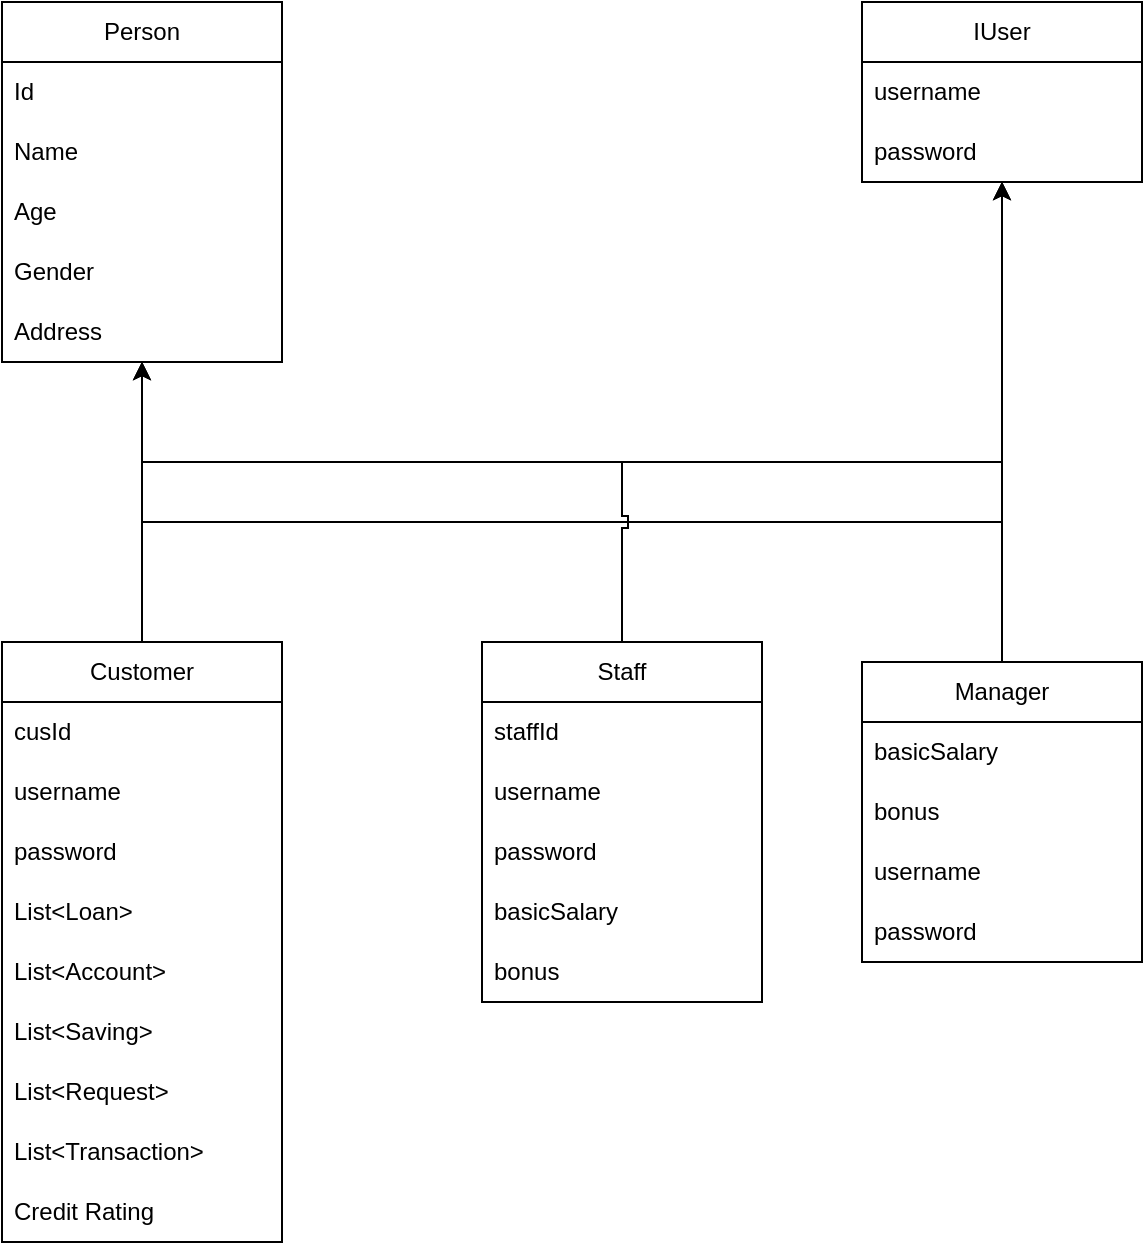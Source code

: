 <mxfile version="21.2.9" type="device" pages="5">
  <diagram name="UserAndPerson" id="21eiOocHMPSEWoJURqVe">
    <mxGraphModel dx="154" dy="648" grid="1" gridSize="10" guides="1" tooltips="1" connect="1" arrows="1" fold="1" page="1" pageScale="1" pageWidth="850" pageHeight="1100" math="0" shadow="0">
      <root>
        <mxCell id="0" />
        <mxCell id="1" parent="0" />
        <mxCell id="wJEkdNs3c9xbKeSLM76b-2" style="edgeStyle=orthogonalEdgeStyle;rounded=0;orthogonalLoop=1;jettySize=auto;html=1;" edge="1" parent="1" source="slEh6SVv1AtR-uDbtDp_-59" target="slEh6SVv1AtR-uDbtDp_-77">
          <mxGeometry relative="1" as="geometry" />
        </mxCell>
        <mxCell id="wJEkdNs3c9xbKeSLM76b-7" style="edgeStyle=orthogonalEdgeStyle;rounded=0;orthogonalLoop=1;jettySize=auto;html=1;jumpStyle=sharp;" edge="1" parent="1" source="slEh6SVv1AtR-uDbtDp_-59" target="slEh6SVv1AtR-uDbtDp_-83">
          <mxGeometry relative="1" as="geometry">
            <Array as="points">
              <mxPoint x="1070" y="300" />
              <mxPoint x="1500" y="300" />
            </Array>
          </mxGeometry>
        </mxCell>
        <mxCell id="slEh6SVv1AtR-uDbtDp_-59" value="Customer" style="swimlane;fontStyle=0;childLayout=stackLayout;horizontal=1;startSize=30;horizontalStack=0;resizeParent=1;resizeParentMax=0;resizeLast=0;collapsible=1;marginBottom=0;whiteSpace=wrap;html=1;" parent="1" vertex="1">
          <mxGeometry x="1000" y="360" width="140" height="300" as="geometry" />
        </mxCell>
        <mxCell id="slEh6SVv1AtR-uDbtDp_-89" value="cusId" style="text;strokeColor=none;fillColor=none;align=left;verticalAlign=middle;spacingLeft=4;spacingRight=4;overflow=hidden;points=[[0,0.5],[1,0.5]];portConstraint=eastwest;rotatable=0;whiteSpace=wrap;html=1;" parent="slEh6SVv1AtR-uDbtDp_-59" vertex="1">
          <mxGeometry y="30" width="140" height="30" as="geometry" />
        </mxCell>
        <mxCell id="slEh6SVv1AtR-uDbtDp_-102" value="username" style="text;strokeColor=none;fillColor=none;align=left;verticalAlign=middle;spacingLeft=4;spacingRight=4;overflow=hidden;points=[[0,0.5],[1,0.5]];portConstraint=eastwest;rotatable=0;whiteSpace=wrap;html=1;" parent="slEh6SVv1AtR-uDbtDp_-59" vertex="1">
          <mxGeometry y="60" width="140" height="30" as="geometry" />
        </mxCell>
        <mxCell id="slEh6SVv1AtR-uDbtDp_-103" value="password" style="text;strokeColor=none;fillColor=none;align=left;verticalAlign=middle;spacingLeft=4;spacingRight=4;overflow=hidden;points=[[0,0.5],[1,0.5]];portConstraint=eastwest;rotatable=0;whiteSpace=wrap;html=1;" parent="slEh6SVv1AtR-uDbtDp_-59" vertex="1">
          <mxGeometry y="90" width="140" height="30" as="geometry" />
        </mxCell>
        <mxCell id="slEh6SVv1AtR-uDbtDp_-60" value="List&amp;lt;Loan&amp;gt;" style="text;strokeColor=none;fillColor=none;align=left;verticalAlign=middle;spacingLeft=4;spacingRight=4;overflow=hidden;points=[[0,0.5],[1,0.5]];portConstraint=eastwest;rotatable=0;whiteSpace=wrap;html=1;" parent="slEh6SVv1AtR-uDbtDp_-59" vertex="1">
          <mxGeometry y="120" width="140" height="30" as="geometry" />
        </mxCell>
        <mxCell id="slEh6SVv1AtR-uDbtDp_-61" value="List&amp;lt;Account&amp;gt;" style="text;strokeColor=none;fillColor=none;align=left;verticalAlign=middle;spacingLeft=4;spacingRight=4;overflow=hidden;points=[[0,0.5],[1,0.5]];portConstraint=eastwest;rotatable=0;whiteSpace=wrap;html=1;" parent="slEh6SVv1AtR-uDbtDp_-59" vertex="1">
          <mxGeometry y="150" width="140" height="30" as="geometry" />
        </mxCell>
        <mxCell id="slEh6SVv1AtR-uDbtDp_-62" value="List&amp;lt;Saving&amp;gt;" style="text;strokeColor=none;fillColor=none;align=left;verticalAlign=middle;spacingLeft=4;spacingRight=4;overflow=hidden;points=[[0,0.5],[1,0.5]];portConstraint=eastwest;rotatable=0;whiteSpace=wrap;html=1;" parent="slEh6SVv1AtR-uDbtDp_-59" vertex="1">
          <mxGeometry y="180" width="140" height="30" as="geometry" />
        </mxCell>
        <mxCell id="slEh6SVv1AtR-uDbtDp_-74" value="List&amp;lt;Request&amp;gt;" style="text;strokeColor=none;fillColor=none;align=left;verticalAlign=middle;spacingLeft=4;spacingRight=4;overflow=hidden;points=[[0,0.5],[1,0.5]];portConstraint=eastwest;rotatable=0;whiteSpace=wrap;html=1;" parent="slEh6SVv1AtR-uDbtDp_-59" vertex="1">
          <mxGeometry y="210" width="140" height="30" as="geometry" />
        </mxCell>
        <mxCell id="slEh6SVv1AtR-uDbtDp_-75" value="List&amp;lt;Transaction&amp;gt;" style="text;strokeColor=none;fillColor=none;align=left;verticalAlign=middle;spacingLeft=4;spacingRight=4;overflow=hidden;points=[[0,0.5],[1,0.5]];portConstraint=eastwest;rotatable=0;whiteSpace=wrap;html=1;" parent="slEh6SVv1AtR-uDbtDp_-59" vertex="1">
          <mxGeometry y="240" width="140" height="30" as="geometry" />
        </mxCell>
        <mxCell id="slEh6SVv1AtR-uDbtDp_-76" value="Credit Rating" style="text;strokeColor=none;fillColor=none;align=left;verticalAlign=middle;spacingLeft=4;spacingRight=4;overflow=hidden;points=[[0,0.5],[1,0.5]];portConstraint=eastwest;rotatable=0;whiteSpace=wrap;html=1;" parent="slEh6SVv1AtR-uDbtDp_-59" vertex="1">
          <mxGeometry y="270" width="140" height="30" as="geometry" />
        </mxCell>
        <mxCell id="slEh6SVv1AtR-uDbtDp_-77" value="Person" style="swimlane;fontStyle=0;childLayout=stackLayout;horizontal=1;startSize=30;horizontalStack=0;resizeParent=1;resizeParentMax=0;resizeLast=0;collapsible=1;marginBottom=0;whiteSpace=wrap;html=1;" parent="1" vertex="1">
          <mxGeometry x="1000" y="40" width="140" height="180" as="geometry" />
        </mxCell>
        <mxCell id="slEh6SVv1AtR-uDbtDp_-78" value="Id" style="text;strokeColor=none;fillColor=none;align=left;verticalAlign=middle;spacingLeft=4;spacingRight=4;overflow=hidden;points=[[0,0.5],[1,0.5]];portConstraint=eastwest;rotatable=0;whiteSpace=wrap;html=1;" parent="slEh6SVv1AtR-uDbtDp_-77" vertex="1">
          <mxGeometry y="30" width="140" height="30" as="geometry" />
        </mxCell>
        <mxCell id="slEh6SVv1AtR-uDbtDp_-79" value="Name" style="text;strokeColor=none;fillColor=none;align=left;verticalAlign=middle;spacingLeft=4;spacingRight=4;overflow=hidden;points=[[0,0.5],[1,0.5]];portConstraint=eastwest;rotatable=0;whiteSpace=wrap;html=1;" parent="slEh6SVv1AtR-uDbtDp_-77" vertex="1">
          <mxGeometry y="60" width="140" height="30" as="geometry" />
        </mxCell>
        <mxCell id="slEh6SVv1AtR-uDbtDp_-80" value="Age" style="text;strokeColor=none;fillColor=none;align=left;verticalAlign=middle;spacingLeft=4;spacingRight=4;overflow=hidden;points=[[0,0.5],[1,0.5]];portConstraint=eastwest;rotatable=0;whiteSpace=wrap;html=1;" parent="slEh6SVv1AtR-uDbtDp_-77" vertex="1">
          <mxGeometry y="90" width="140" height="30" as="geometry" />
        </mxCell>
        <mxCell id="slEh6SVv1AtR-uDbtDp_-81" value="Gender" style="text;strokeColor=none;fillColor=none;align=left;verticalAlign=middle;spacingLeft=4;spacingRight=4;overflow=hidden;points=[[0,0.5],[1,0.5]];portConstraint=eastwest;rotatable=0;whiteSpace=wrap;html=1;" parent="slEh6SVv1AtR-uDbtDp_-77" vertex="1">
          <mxGeometry y="120" width="140" height="30" as="geometry" />
        </mxCell>
        <mxCell id="slEh6SVv1AtR-uDbtDp_-82" value="Address" style="text;strokeColor=none;fillColor=none;align=left;verticalAlign=middle;spacingLeft=4;spacingRight=4;overflow=hidden;points=[[0,0.5],[1,0.5]];portConstraint=eastwest;rotatable=0;whiteSpace=wrap;html=1;" parent="slEh6SVv1AtR-uDbtDp_-77" vertex="1">
          <mxGeometry y="150" width="140" height="30" as="geometry" />
        </mxCell>
        <mxCell id="slEh6SVv1AtR-uDbtDp_-83" value="IUser" style="swimlane;fontStyle=0;childLayout=stackLayout;horizontal=1;startSize=30;horizontalStack=0;resizeParent=1;resizeParentMax=0;resizeLast=0;collapsible=1;marginBottom=0;whiteSpace=wrap;html=1;" parent="1" vertex="1">
          <mxGeometry x="1430" y="40" width="140" height="90" as="geometry" />
        </mxCell>
        <mxCell id="slEh6SVv1AtR-uDbtDp_-84" value="username" style="text;strokeColor=none;fillColor=none;align=left;verticalAlign=middle;spacingLeft=4;spacingRight=4;overflow=hidden;points=[[0,0.5],[1,0.5]];portConstraint=eastwest;rotatable=0;whiteSpace=wrap;html=1;" parent="slEh6SVv1AtR-uDbtDp_-83" vertex="1">
          <mxGeometry y="30" width="140" height="30" as="geometry" />
        </mxCell>
        <mxCell id="slEh6SVv1AtR-uDbtDp_-85" value="password" style="text;strokeColor=none;fillColor=none;align=left;verticalAlign=middle;spacingLeft=4;spacingRight=4;overflow=hidden;points=[[0,0.5],[1,0.5]];portConstraint=eastwest;rotatable=0;whiteSpace=wrap;html=1;" parent="slEh6SVv1AtR-uDbtDp_-83" vertex="1">
          <mxGeometry y="60" width="140" height="30" as="geometry" />
        </mxCell>
        <mxCell id="wJEkdNs3c9xbKeSLM76b-3" style="edgeStyle=orthogonalEdgeStyle;rounded=0;orthogonalLoop=1;jettySize=auto;html=1;jumpStyle=sharp;" edge="1" parent="1" source="slEh6SVv1AtR-uDbtDp_-90" target="slEh6SVv1AtR-uDbtDp_-77">
          <mxGeometry relative="1" as="geometry">
            <Array as="points">
              <mxPoint x="1310" y="270" />
              <mxPoint x="1070" y="270" />
            </Array>
          </mxGeometry>
        </mxCell>
        <mxCell id="wJEkdNs3c9xbKeSLM76b-6" style="edgeStyle=orthogonalEdgeStyle;rounded=0;orthogonalLoop=1;jettySize=auto;html=1;jumpStyle=sharp;" edge="1" parent="1" source="slEh6SVv1AtR-uDbtDp_-90" target="slEh6SVv1AtR-uDbtDp_-83">
          <mxGeometry relative="1" as="geometry">
            <Array as="points">
              <mxPoint x="1310" y="270" />
              <mxPoint x="1500" y="270" />
            </Array>
          </mxGeometry>
        </mxCell>
        <mxCell id="slEh6SVv1AtR-uDbtDp_-90" value="Staff" style="swimlane;fontStyle=0;childLayout=stackLayout;horizontal=1;startSize=30;horizontalStack=0;resizeParent=1;resizeParentMax=0;resizeLast=0;collapsible=1;marginBottom=0;whiteSpace=wrap;html=1;" parent="1" vertex="1">
          <mxGeometry x="1240" y="360" width="140" height="180" as="geometry" />
        </mxCell>
        <mxCell id="slEh6SVv1AtR-uDbtDp_-91" value="staffId" style="text;strokeColor=none;fillColor=none;align=left;verticalAlign=middle;spacingLeft=4;spacingRight=4;overflow=hidden;points=[[0,0.5],[1,0.5]];portConstraint=eastwest;rotatable=0;whiteSpace=wrap;html=1;" parent="slEh6SVv1AtR-uDbtDp_-90" vertex="1">
          <mxGeometry y="30" width="140" height="30" as="geometry" />
        </mxCell>
        <mxCell id="slEh6SVv1AtR-uDbtDp_-104" value="username" style="text;strokeColor=none;fillColor=none;align=left;verticalAlign=middle;spacingLeft=4;spacingRight=4;overflow=hidden;points=[[0,0.5],[1,0.5]];portConstraint=eastwest;rotatable=0;whiteSpace=wrap;html=1;" parent="slEh6SVv1AtR-uDbtDp_-90" vertex="1">
          <mxGeometry y="60" width="140" height="30" as="geometry" />
        </mxCell>
        <mxCell id="slEh6SVv1AtR-uDbtDp_-105" value="password" style="text;strokeColor=none;fillColor=none;align=left;verticalAlign=middle;spacingLeft=4;spacingRight=4;overflow=hidden;points=[[0,0.5],[1,0.5]];portConstraint=eastwest;rotatable=0;whiteSpace=wrap;html=1;" parent="slEh6SVv1AtR-uDbtDp_-90" vertex="1">
          <mxGeometry y="90" width="140" height="30" as="geometry" />
        </mxCell>
        <mxCell id="slEh6SVv1AtR-uDbtDp_-92" value="basicSalary" style="text;strokeColor=none;fillColor=none;align=left;verticalAlign=middle;spacingLeft=4;spacingRight=4;overflow=hidden;points=[[0,0.5],[1,0.5]];portConstraint=eastwest;rotatable=0;whiteSpace=wrap;html=1;" parent="slEh6SVv1AtR-uDbtDp_-90" vertex="1">
          <mxGeometry y="120" width="140" height="30" as="geometry" />
        </mxCell>
        <mxCell id="slEh6SVv1AtR-uDbtDp_-93" value="bonus" style="text;strokeColor=none;fillColor=none;align=left;verticalAlign=middle;spacingLeft=4;spacingRight=4;overflow=hidden;points=[[0,0.5],[1,0.5]];portConstraint=eastwest;rotatable=0;whiteSpace=wrap;html=1;" parent="slEh6SVv1AtR-uDbtDp_-90" vertex="1">
          <mxGeometry y="150" width="140" height="30" as="geometry" />
        </mxCell>
        <mxCell id="wJEkdNs3c9xbKeSLM76b-4" style="edgeStyle=orthogonalEdgeStyle;rounded=0;orthogonalLoop=1;jettySize=auto;html=1;jumpStyle=sharp;" edge="1" parent="1" source="slEh6SVv1AtR-uDbtDp_-106" target="slEh6SVv1AtR-uDbtDp_-77">
          <mxGeometry relative="1" as="geometry">
            <Array as="points">
              <mxPoint x="1500" y="270" />
              <mxPoint x="1070" y="270" />
            </Array>
          </mxGeometry>
        </mxCell>
        <mxCell id="wJEkdNs3c9xbKeSLM76b-5" style="edgeStyle=orthogonalEdgeStyle;rounded=0;orthogonalLoop=1;jettySize=auto;html=1;jumpStyle=sharp;" edge="1" parent="1" source="slEh6SVv1AtR-uDbtDp_-106" target="slEh6SVv1AtR-uDbtDp_-83">
          <mxGeometry relative="1" as="geometry" />
        </mxCell>
        <mxCell id="slEh6SVv1AtR-uDbtDp_-106" value="Manager" style="swimlane;fontStyle=0;childLayout=stackLayout;horizontal=1;startSize=30;horizontalStack=0;resizeParent=1;resizeParentMax=0;resizeLast=0;collapsible=1;marginBottom=0;whiteSpace=wrap;html=1;" parent="1" vertex="1">
          <mxGeometry x="1430" y="370" width="140" height="150" as="geometry" />
        </mxCell>
        <mxCell id="slEh6SVv1AtR-uDbtDp_-110" value="basicSalary" style="text;strokeColor=none;fillColor=none;align=left;verticalAlign=middle;spacingLeft=4;spacingRight=4;overflow=hidden;points=[[0,0.5],[1,0.5]];portConstraint=eastwest;rotatable=0;whiteSpace=wrap;html=1;" parent="slEh6SVv1AtR-uDbtDp_-106" vertex="1">
          <mxGeometry y="30" width="140" height="30" as="geometry" />
        </mxCell>
        <mxCell id="slEh6SVv1AtR-uDbtDp_-111" value="bonus" style="text;strokeColor=none;fillColor=none;align=left;verticalAlign=middle;spacingLeft=4;spacingRight=4;overflow=hidden;points=[[0,0.5],[1,0.5]];portConstraint=eastwest;rotatable=0;whiteSpace=wrap;html=1;" parent="slEh6SVv1AtR-uDbtDp_-106" vertex="1">
          <mxGeometry y="60" width="140" height="30" as="geometry" />
        </mxCell>
        <mxCell id="slEh6SVv1AtR-uDbtDp_-109" value="username" style="text;strokeColor=none;fillColor=none;align=left;verticalAlign=middle;spacingLeft=4;spacingRight=4;overflow=hidden;points=[[0,0.5],[1,0.5]];portConstraint=eastwest;rotatable=0;whiteSpace=wrap;html=1;" parent="slEh6SVv1AtR-uDbtDp_-106" vertex="1">
          <mxGeometry y="90" width="140" height="30" as="geometry" />
        </mxCell>
        <mxCell id="slEh6SVv1AtR-uDbtDp_-108" value="password" style="text;strokeColor=none;fillColor=none;align=left;verticalAlign=middle;spacingLeft=4;spacingRight=4;overflow=hidden;points=[[0,0.5],[1,0.5]];portConstraint=eastwest;rotatable=0;whiteSpace=wrap;html=1;" parent="slEh6SVv1AtR-uDbtDp_-106" vertex="1">
          <mxGeometry y="120" width="140" height="30" as="geometry" />
        </mxCell>
      </root>
    </mxGraphModel>
  </diagram>
  <diagram id="P0wiFYps0t5L1TuLVv_u" name="Products">
    <mxGraphModel dx="954" dy="616" grid="1" gridSize="10" guides="1" tooltips="1" connect="1" arrows="1" fold="1" page="1" pageScale="1" pageWidth="850" pageHeight="1100" math="0" shadow="0">
      <root>
        <mxCell id="0" />
        <mxCell id="1" parent="0" />
        <mxCell id="aI4lTakdThFm0x-uQqFS-1" style="edgeStyle=orthogonalEdgeStyle;rounded=0;orthogonalLoop=1;jettySize=auto;html=1;exitX=0;exitY=0.5;exitDx=0;exitDy=0;jumpStyle=sharp;" edge="1" parent="1" source="aI4lTakdThFm0x-uQqFS-2" target="aI4lTakdThFm0x-uQqFS-7">
          <mxGeometry relative="1" as="geometry" />
        </mxCell>
        <mxCell id="aI4lTakdThFm0x-uQqFS-2" value="Account" style="swimlane;fontStyle=0;childLayout=stackLayout;horizontal=1;startSize=30;horizontalStack=0;resizeParent=1;resizeParentMax=0;resizeLast=0;collapsible=1;marginBottom=0;whiteSpace=wrap;html=1;" vertex="1" parent="1">
          <mxGeometry x="513" y="40" width="140" height="60" as="geometry" />
        </mxCell>
        <mxCell id="aI4lTakdThFm0x-uQqFS-3" style="edgeStyle=orthogonalEdgeStyle;rounded=0;orthogonalLoop=1;jettySize=auto;html=1;jumpStyle=sharp;" edge="1" parent="1" source="aI4lTakdThFm0x-uQqFS-4" target="aI4lTakdThFm0x-uQqFS-7">
          <mxGeometry relative="1" as="geometry">
            <mxPoint x="268" y="270" as="targetPoint" />
          </mxGeometry>
        </mxCell>
        <mxCell id="aI4lTakdThFm0x-uQqFS-4" value="Savings" style="swimlane;fontStyle=0;childLayout=stackLayout;horizontal=1;startSize=30;horizontalStack=0;resizeParent=1;resizeParentMax=0;resizeLast=0;collapsible=1;marginBottom=0;whiteSpace=wrap;html=1;" vertex="1" parent="1">
          <mxGeometry x="513" y="270" width="140" height="60" as="geometry" />
        </mxCell>
        <mxCell id="aI4lTakdThFm0x-uQqFS-5" style="edgeStyle=orthogonalEdgeStyle;rounded=0;orthogonalLoop=1;jettySize=auto;html=1;exitX=0;exitY=0.5;exitDx=0;exitDy=0;jumpStyle=sharp;" edge="1" parent="1" source="aI4lTakdThFm0x-uQqFS-6" target="aI4lTakdThFm0x-uQqFS-7">
          <mxGeometry relative="1" as="geometry" />
        </mxCell>
        <mxCell id="aI4lTakdThFm0x-uQqFS-6" value="Loan" style="swimlane;fontStyle=0;childLayout=stackLayout;horizontal=1;startSize=30;horizontalStack=0;resizeParent=1;resizeParentMax=0;resizeLast=0;collapsible=1;marginBottom=0;whiteSpace=wrap;html=1;" vertex="1" parent="1">
          <mxGeometry x="513" y="160" width="140" height="60" as="geometry" />
        </mxCell>
        <mxCell id="aI4lTakdThFm0x-uQqFS-7" value="Product" style="swimlane;fontStyle=0;childLayout=stackLayout;horizontal=1;startSize=30;horizontalStack=0;resizeParent=1;resizeParentMax=0;resizeLast=0;collapsible=1;marginBottom=0;whiteSpace=wrap;html=1;" vertex="1" parent="1">
          <mxGeometry x="198" y="40" width="140" height="300" as="geometry" />
        </mxCell>
        <mxCell id="aI4lTakdThFm0x-uQqFS-8" value="Id" style="text;strokeColor=none;fillColor=none;align=left;verticalAlign=middle;spacingLeft=4;spacingRight=4;overflow=hidden;points=[[0,0.5],[1,0.5]];portConstraint=eastwest;rotatable=0;whiteSpace=wrap;html=1;" vertex="1" parent="aI4lTakdThFm0x-uQqFS-7">
          <mxGeometry y="30" width="140" height="30" as="geometry" />
        </mxCell>
        <mxCell id="aI4lTakdThFm0x-uQqFS-9" value="valDate" style="text;strokeColor=none;fillColor=none;align=left;verticalAlign=middle;spacingLeft=4;spacingRight=4;overflow=hidden;points=[[0,0.5],[1,0.5]];portConstraint=eastwest;rotatable=0;whiteSpace=wrap;html=1;" vertex="1" parent="aI4lTakdThFm0x-uQqFS-7">
          <mxGeometry y="60" width="140" height="30" as="geometry" />
        </mxCell>
        <mxCell id="aI4lTakdThFm0x-uQqFS-10" value="matDate" style="text;strokeColor=none;fillColor=none;align=left;verticalAlign=middle;spacingLeft=4;spacingRight=4;overflow=hidden;points=[[0,0.5],[1,0.5]];portConstraint=eastwest;rotatable=0;whiteSpace=wrap;html=1;" vertex="1" parent="aI4lTakdThFm0x-uQqFS-7">
          <mxGeometry y="90" width="140" height="30" as="geometry" />
        </mxCell>
        <mxCell id="aI4lTakdThFm0x-uQqFS-11" value="cusId" style="text;strokeColor=none;fillColor=none;align=left;verticalAlign=middle;spacingLeft=4;spacingRight=4;overflow=hidden;points=[[0,0.5],[1,0.5]];portConstraint=eastwest;rotatable=0;whiteSpace=wrap;html=1;" vertex="1" parent="aI4lTakdThFm0x-uQqFS-7">
          <mxGeometry y="120" width="140" height="30" as="geometry" />
        </mxCell>
        <mxCell id="aI4lTakdThFm0x-uQqFS-12" value="staffId" style="text;strokeColor=none;fillColor=none;align=left;verticalAlign=middle;spacingLeft=4;spacingRight=4;overflow=hidden;points=[[0,0.5],[1,0.5]];portConstraint=eastwest;rotatable=0;whiteSpace=wrap;html=1;" vertex="1" parent="aI4lTakdThFm0x-uQqFS-7">
          <mxGeometry y="150" width="140" height="30" as="geometry" />
        </mxCell>
        <mxCell id="aI4lTakdThFm0x-uQqFS-13" value="currency" style="text;strokeColor=none;fillColor=none;align=left;verticalAlign=middle;spacingLeft=4;spacingRight=4;overflow=hidden;points=[[0,0.5],[1,0.5]];portConstraint=eastwest;rotatable=0;whiteSpace=wrap;html=1;" vertex="1" parent="aI4lTakdThFm0x-uQqFS-7">
          <mxGeometry y="180" width="140" height="30" as="geometry" />
        </mxCell>
        <mxCell id="aI4lTakdThFm0x-uQqFS-14" value="interestRate" style="text;strokeColor=none;fillColor=none;align=left;verticalAlign=middle;spacingLeft=4;spacingRight=4;overflow=hidden;points=[[0,0.5],[1,0.5]];portConstraint=eastwest;rotatable=0;whiteSpace=wrap;html=1;" vertex="1" parent="aI4lTakdThFm0x-uQqFS-7">
          <mxGeometry y="210" width="140" height="30" as="geometry" />
        </mxCell>
        <mxCell id="aI4lTakdThFm0x-uQqFS-15" value="balance" style="text;strokeColor=none;fillColor=none;align=left;verticalAlign=middle;spacingLeft=4;spacingRight=4;overflow=hidden;points=[[0,0.5],[1,0.5]];portConstraint=eastwest;rotatable=0;whiteSpace=wrap;html=1;" vertex="1" parent="aI4lTakdThFm0x-uQqFS-7">
          <mxGeometry y="240" width="140" height="30" as="geometry" />
        </mxCell>
        <mxCell id="aI4lTakdThFm0x-uQqFS-16" value="convertedBalance" style="text;strokeColor=none;fillColor=none;align=left;verticalAlign=middle;spacingLeft=4;spacingRight=4;overflow=hidden;points=[[0,0.5],[1,0.5]];portConstraint=eastwest;rotatable=0;whiteSpace=wrap;html=1;" vertex="1" parent="aI4lTakdThFm0x-uQqFS-7">
          <mxGeometry y="270" width="140" height="30" as="geometry" />
        </mxCell>
      </root>
    </mxGraphModel>
  </diagram>
  <diagram id="Tv-VzGghczT0gqVG-Mp8" name="Enum">
    <mxGraphModel dx="954" dy="616" grid="1" gridSize="10" guides="1" tooltips="1" connect="1" arrows="1" fold="1" page="1" pageScale="1" pageWidth="850" pageHeight="1100" math="0" shadow="0">
      <root>
        <mxCell id="0" />
        <mxCell id="1" parent="0" />
        <mxCell id="Ilpee5erLotYj_d5D5bi-1" value="Credit Rating" style="swimlane;fontStyle=0;childLayout=stackLayout;horizontal=1;startSize=30;horizontalStack=0;resizeParent=1;resizeParentMax=0;resizeLast=0;collapsible=1;marginBottom=0;whiteSpace=wrap;html=1;" vertex="1" parent="1">
          <mxGeometry x="40" y="40" width="140" height="150" as="geometry" />
        </mxCell>
        <mxCell id="Ilpee5erLotYj_d5D5bi-2" value="A" style="text;strokeColor=none;fillColor=none;align=left;verticalAlign=middle;spacingLeft=4;spacingRight=4;overflow=hidden;points=[[0,0.5],[1,0.5]];portConstraint=eastwest;rotatable=0;whiteSpace=wrap;html=1;" vertex="1" parent="Ilpee5erLotYj_d5D5bi-1">
          <mxGeometry y="30" width="140" height="30" as="geometry" />
        </mxCell>
        <mxCell id="Ilpee5erLotYj_d5D5bi-3" value="B" style="text;strokeColor=none;fillColor=none;align=left;verticalAlign=middle;spacingLeft=4;spacingRight=4;overflow=hidden;points=[[0,0.5],[1,0.5]];portConstraint=eastwest;rotatable=0;whiteSpace=wrap;html=1;" vertex="1" parent="Ilpee5erLotYj_d5D5bi-1">
          <mxGeometry y="60" width="140" height="30" as="geometry" />
        </mxCell>
        <mxCell id="Ilpee5erLotYj_d5D5bi-5" value="C" style="text;strokeColor=none;fillColor=none;align=left;verticalAlign=middle;spacingLeft=4;spacingRight=4;overflow=hidden;points=[[0,0.5],[1,0.5]];portConstraint=eastwest;rotatable=0;whiteSpace=wrap;html=1;" vertex="1" parent="Ilpee5erLotYj_d5D5bi-1">
          <mxGeometry y="90" width="140" height="30" as="geometry" />
        </mxCell>
        <mxCell id="Ilpee5erLotYj_d5D5bi-4" value="NA" style="text;strokeColor=none;fillColor=none;align=left;verticalAlign=middle;spacingLeft=4;spacingRight=4;overflow=hidden;points=[[0,0.5],[1,0.5]];portConstraint=eastwest;rotatable=0;whiteSpace=wrap;html=1;" vertex="1" parent="Ilpee5erLotYj_d5D5bi-1">
          <mxGeometry y="120" width="140" height="30" as="geometry" />
        </mxCell>
        <mxCell id="Ilpee5erLotYj_d5D5bi-6" value="Product Status" style="swimlane;fontStyle=0;childLayout=stackLayout;horizontal=1;startSize=30;horizontalStack=0;resizeParent=1;resizeParentMax=0;resizeLast=0;collapsible=1;marginBottom=0;whiteSpace=wrap;html=1;" vertex="1" parent="1">
          <mxGeometry x="240" y="40" width="140" height="150" as="geometry" />
        </mxCell>
        <mxCell id="Ilpee5erLotYj_d5D5bi-7" value="ACTIVE" style="text;strokeColor=none;fillColor=none;align=left;verticalAlign=middle;spacingLeft=4;spacingRight=4;overflow=hidden;points=[[0,0.5],[1,0.5]];portConstraint=eastwest;rotatable=0;whiteSpace=wrap;html=1;" vertex="1" parent="Ilpee5erLotYj_d5D5bi-6">
          <mxGeometry y="30" width="140" height="30" as="geometry" />
        </mxCell>
        <mxCell id="Ilpee5erLotYj_d5D5bi-8" value="INACTIVE" style="text;strokeColor=none;fillColor=none;align=left;verticalAlign=middle;spacingLeft=4;spacingRight=4;overflow=hidden;points=[[0,0.5],[1,0.5]];portConstraint=eastwest;rotatable=0;whiteSpace=wrap;html=1;" vertex="1" parent="Ilpee5erLotYj_d5D5bi-6">
          <mxGeometry y="60" width="140" height="30" as="geometry" />
        </mxCell>
        <mxCell id="Ilpee5erLotYj_d5D5bi-9" value="LOCKED" style="text;strokeColor=none;fillColor=none;align=left;verticalAlign=middle;spacingLeft=4;spacingRight=4;overflow=hidden;points=[[0,0.5],[1,0.5]];portConstraint=eastwest;rotatable=0;whiteSpace=wrap;html=1;" vertex="1" parent="Ilpee5erLotYj_d5D5bi-6">
          <mxGeometry y="90" width="140" height="30" as="geometry" />
        </mxCell>
        <mxCell id="Ilpee5erLotYj_d5D5bi-10" value="NA" style="text;strokeColor=none;fillColor=none;align=left;verticalAlign=middle;spacingLeft=4;spacingRight=4;overflow=hidden;points=[[0,0.5],[1,0.5]];portConstraint=eastwest;rotatable=0;whiteSpace=wrap;html=1;" vertex="1" parent="Ilpee5erLotYj_d5D5bi-6">
          <mxGeometry y="120" width="140" height="30" as="geometry" />
        </mxCell>
        <mxCell id="Ilpee5erLotYj_d5D5bi-11" value="Product Type" style="swimlane;fontStyle=0;childLayout=stackLayout;horizontal=1;startSize=30;horizontalStack=0;resizeParent=1;resizeParentMax=0;resizeLast=0;collapsible=1;marginBottom=0;whiteSpace=wrap;html=1;" vertex="1" parent="1">
          <mxGeometry x="440" y="40" width="140" height="150" as="geometry" />
        </mxCell>
        <mxCell id="Ilpee5erLotYj_d5D5bi-12" value="LOAN" style="text;strokeColor=none;fillColor=none;align=left;verticalAlign=middle;spacingLeft=4;spacingRight=4;overflow=hidden;points=[[0,0.5],[1,0.5]];portConstraint=eastwest;rotatable=0;whiteSpace=wrap;html=1;" vertex="1" parent="Ilpee5erLotYj_d5D5bi-11">
          <mxGeometry y="30" width="140" height="30" as="geometry" />
        </mxCell>
        <mxCell id="Ilpee5erLotYj_d5D5bi-13" value="SAVING" style="text;strokeColor=none;fillColor=none;align=left;verticalAlign=middle;spacingLeft=4;spacingRight=4;overflow=hidden;points=[[0,0.5],[1,0.5]];portConstraint=eastwest;rotatable=0;whiteSpace=wrap;html=1;" vertex="1" parent="Ilpee5erLotYj_d5D5bi-11">
          <mxGeometry y="60" width="140" height="30" as="geometry" />
        </mxCell>
        <mxCell id="Ilpee5erLotYj_d5D5bi-14" value="ACCOUNT" style="text;strokeColor=none;fillColor=none;align=left;verticalAlign=middle;spacingLeft=4;spacingRight=4;overflow=hidden;points=[[0,0.5],[1,0.5]];portConstraint=eastwest;rotatable=0;whiteSpace=wrap;html=1;" vertex="1" parent="Ilpee5erLotYj_d5D5bi-11">
          <mxGeometry y="90" width="140" height="30" as="geometry" />
        </mxCell>
        <mxCell id="Ilpee5erLotYj_d5D5bi-15" value="NA" style="text;strokeColor=none;fillColor=none;align=left;verticalAlign=middle;spacingLeft=4;spacingRight=4;overflow=hidden;points=[[0,0.5],[1,0.5]];portConstraint=eastwest;rotatable=0;whiteSpace=wrap;html=1;" vertex="1" parent="Ilpee5erLotYj_d5D5bi-11">
          <mxGeometry y="120" width="140" height="30" as="geometry" />
        </mxCell>
        <mxCell id="Ilpee5erLotYj_d5D5bi-16" value="Transaction Type" style="swimlane;fontStyle=0;childLayout=stackLayout;horizontal=1;startSize=30;horizontalStack=0;resizeParent=1;resizeParentMax=0;resizeLast=0;collapsible=1;marginBottom=0;whiteSpace=wrap;html=1;" vertex="1" parent="1">
          <mxGeometry x="660" y="40" width="140" height="150" as="geometry" />
        </mxCell>
        <mxCell id="Ilpee5erLotYj_d5D5bi-17" value="ADDBALANCE" style="text;strokeColor=none;fillColor=none;align=left;verticalAlign=middle;spacingLeft=4;spacingRight=4;overflow=hidden;points=[[0,0.5],[1,0.5]];portConstraint=eastwest;rotatable=0;whiteSpace=wrap;html=1;" vertex="1" parent="Ilpee5erLotYj_d5D5bi-16">
          <mxGeometry y="30" width="140" height="30" as="geometry" />
        </mxCell>
        <mxCell id="Ilpee5erLotYj_d5D5bi-18" value="FUNDTRANSFER" style="text;strokeColor=none;fillColor=none;align=left;verticalAlign=middle;spacingLeft=4;spacingRight=4;overflow=hidden;points=[[0,0.5],[1,0.5]];portConstraint=eastwest;rotatable=0;whiteSpace=wrap;html=1;" vertex="1" parent="Ilpee5erLotYj_d5D5bi-16">
          <mxGeometry y="60" width="140" height="30" as="geometry" />
        </mxCell>
        <mxCell id="Ilpee5erLotYj_d5D5bi-19" value="FOREIGNEXCHANGE" style="text;strokeColor=none;fillColor=none;align=left;verticalAlign=middle;spacingLeft=4;spacingRight=4;overflow=hidden;points=[[0,0.5],[1,0.5]];portConstraint=eastwest;rotatable=0;whiteSpace=wrap;html=1;" vertex="1" parent="Ilpee5erLotYj_d5D5bi-16">
          <mxGeometry y="90" width="140" height="30" as="geometry" />
        </mxCell>
        <mxCell id="Ilpee5erLotYj_d5D5bi-20" value="NA" style="text;strokeColor=none;fillColor=none;align=left;verticalAlign=middle;spacingLeft=4;spacingRight=4;overflow=hidden;points=[[0,0.5],[1,0.5]];portConstraint=eastwest;rotatable=0;whiteSpace=wrap;html=1;" vertex="1" parent="Ilpee5erLotYj_d5D5bi-16">
          <mxGeometry y="120" width="140" height="30" as="geometry" />
        </mxCell>
        <mxCell id="Ilpee5erLotYj_d5D5bi-22" value="User Role" style="swimlane;fontStyle=0;childLayout=stackLayout;horizontal=1;startSize=30;horizontalStack=0;resizeParent=1;resizeParentMax=0;resizeLast=0;collapsible=1;marginBottom=0;whiteSpace=wrap;html=1;" vertex="1" parent="1">
          <mxGeometry x="240" y="240" width="140" height="120" as="geometry" />
        </mxCell>
        <mxCell id="Ilpee5erLotYj_d5D5bi-23" value="CUSTOMER" style="text;strokeColor=none;fillColor=none;align=left;verticalAlign=middle;spacingLeft=4;spacingRight=4;overflow=hidden;points=[[0,0.5],[1,0.5]];portConstraint=eastwest;rotatable=0;whiteSpace=wrap;html=1;" vertex="1" parent="Ilpee5erLotYj_d5D5bi-22">
          <mxGeometry y="30" width="140" height="30" as="geometry" />
        </mxCell>
        <mxCell id="Ilpee5erLotYj_d5D5bi-24" value="STAFF" style="text;strokeColor=none;fillColor=none;align=left;verticalAlign=middle;spacingLeft=4;spacingRight=4;overflow=hidden;points=[[0,0.5],[1,0.5]];portConstraint=eastwest;rotatable=0;whiteSpace=wrap;html=1;" vertex="1" parent="Ilpee5erLotYj_d5D5bi-22">
          <mxGeometry y="60" width="140" height="30" as="geometry" />
        </mxCell>
        <mxCell id="Ilpee5erLotYj_d5D5bi-25" value="MANAGER" style="text;strokeColor=none;fillColor=none;align=left;verticalAlign=middle;spacingLeft=4;spacingRight=4;overflow=hidden;points=[[0,0.5],[1,0.5]];portConstraint=eastwest;rotatable=0;whiteSpace=wrap;html=1;" vertex="1" parent="Ilpee5erLotYj_d5D5bi-22">
          <mxGeometry y="90" width="140" height="30" as="geometry" />
        </mxCell>
        <mxCell id="Ilpee5erLotYj_d5D5bi-27" value="User Status" style="swimlane;fontStyle=0;childLayout=stackLayout;horizontal=1;startSize=30;horizontalStack=0;resizeParent=1;resizeParentMax=0;resizeLast=0;collapsible=1;marginBottom=0;whiteSpace=wrap;html=1;" vertex="1" parent="1">
          <mxGeometry x="440" y="240" width="140" height="150" as="geometry" />
        </mxCell>
        <mxCell id="Ilpee5erLotYj_d5D5bi-28" value="ACTIVE" style="text;strokeColor=none;fillColor=none;align=left;verticalAlign=middle;spacingLeft=4;spacingRight=4;overflow=hidden;points=[[0,0.5],[1,0.5]];portConstraint=eastwest;rotatable=0;whiteSpace=wrap;html=1;" vertex="1" parent="Ilpee5erLotYj_d5D5bi-27">
          <mxGeometry y="30" width="140" height="30" as="geometry" />
        </mxCell>
        <mxCell id="Ilpee5erLotYj_d5D5bi-29" value="INACTIVE" style="text;strokeColor=none;fillColor=none;align=left;verticalAlign=middle;spacingLeft=4;spacingRight=4;overflow=hidden;points=[[0,0.5],[1,0.5]];portConstraint=eastwest;rotatable=0;whiteSpace=wrap;html=1;" vertex="1" parent="Ilpee5erLotYj_d5D5bi-27">
          <mxGeometry y="60" width="140" height="30" as="geometry" />
        </mxCell>
        <mxCell id="Ilpee5erLotYj_d5D5bi-30" value="LOCKED" style="text;strokeColor=none;fillColor=none;align=left;verticalAlign=middle;spacingLeft=4;spacingRight=4;overflow=hidden;points=[[0,0.5],[1,0.5]];portConstraint=eastwest;rotatable=0;whiteSpace=wrap;html=1;" vertex="1" parent="Ilpee5erLotYj_d5D5bi-27">
          <mxGeometry y="90" width="140" height="30" as="geometry" />
        </mxCell>
        <mxCell id="Ilpee5erLotYj_d5D5bi-31" value="NA" style="text;strokeColor=none;fillColor=none;align=left;verticalAlign=middle;spacingLeft=4;spacingRight=4;overflow=hidden;points=[[0,0.5],[1,0.5]];portConstraint=eastwest;rotatable=0;whiteSpace=wrap;html=1;" vertex="1" parent="Ilpee5erLotYj_d5D5bi-27">
          <mxGeometry y="120" width="140" height="30" as="geometry" />
        </mxCell>
      </root>
    </mxGraphModel>
  </diagram>
  <diagram id="6iS7mAvz_Og4qgxGWIvr" name="Functionalities">
    <mxGraphModel dx="954" dy="616" grid="1" gridSize="10" guides="1" tooltips="1" connect="1" arrows="1" fold="1" page="1" pageScale="1" pageWidth="850" pageHeight="1100" math="0" shadow="0">
      <root>
        <mxCell id="0" />
        <mxCell id="1" parent="0" />
        <mxCell id="jLWQ1A4uYokEGWMBrhN1-1" value="Customer" style="swimlane;fontStyle=0;childLayout=stackLayout;horizontal=1;startSize=30;horizontalStack=0;resizeParent=1;resizeParentMax=0;resizeLast=0;collapsible=1;marginBottom=0;whiteSpace=wrap;html=1;" vertex="1" parent="1">
          <mxGeometry x="300" y="40" width="140" height="270" as="geometry">
            <mxRectangle x="200" y="360" width="90" height="30" as="alternateBounds" />
          </mxGeometry>
        </mxCell>
        <mxCell id="jLWQ1A4uYokEGWMBrhN1-2" value="View info" style="text;strokeColor=none;fillColor=none;align=left;verticalAlign=middle;spacingLeft=4;spacingRight=4;overflow=hidden;points=[[0,0.5],[1,0.5]];portConstraint=eastwest;rotatable=0;whiteSpace=wrap;html=1;" vertex="1" parent="jLWQ1A4uYokEGWMBrhN1-1">
          <mxGeometry y="30" width="140" height="30" as="geometry" />
        </mxCell>
        <mxCell id="jLWQ1A4uYokEGWMBrhN1-3" value="Add balance" style="text;strokeColor=none;fillColor=none;align=left;verticalAlign=middle;spacingLeft=4;spacingRight=4;overflow=hidden;points=[[0,0.5],[1,0.5]];portConstraint=eastwest;rotatable=0;whiteSpace=wrap;html=1;" vertex="1" parent="jLWQ1A4uYokEGWMBrhN1-1">
          <mxGeometry y="60" width="140" height="30" as="geometry" />
        </mxCell>
        <mxCell id="jLWQ1A4uYokEGWMBrhN1-4" value="Open account" style="text;strokeColor=none;fillColor=none;align=left;verticalAlign=middle;spacingLeft=4;spacingRight=4;overflow=hidden;points=[[0,0.5],[1,0.5]];portConstraint=eastwest;rotatable=0;whiteSpace=wrap;html=1;" vertex="1" parent="jLWQ1A4uYokEGWMBrhN1-1">
          <mxGeometry y="90" width="140" height="30" as="geometry" />
        </mxCell>
        <mxCell id="jLWQ1A4uYokEGWMBrhN1-5" value="Apply for loan" style="text;strokeColor=none;fillColor=none;align=left;verticalAlign=middle;spacingLeft=4;spacingRight=4;overflow=hidden;points=[[0,0.5],[1,0.5]];portConstraint=eastwest;rotatable=0;whiteSpace=wrap;html=1;" vertex="1" parent="jLWQ1A4uYokEGWMBrhN1-1">
          <mxGeometry y="120" width="140" height="30" as="geometry" />
        </mxCell>
        <mxCell id="jLWQ1A4uYokEGWMBrhN1-6" value="Open saving" style="text;strokeColor=none;fillColor=none;align=left;verticalAlign=middle;spacingLeft=4;spacingRight=4;overflow=hidden;points=[[0,0.5],[1,0.5]];portConstraint=eastwest;rotatable=0;whiteSpace=wrap;html=1;" vertex="1" parent="jLWQ1A4uYokEGWMBrhN1-1">
          <mxGeometry y="150" width="140" height="30" as="geometry" />
        </mxCell>
        <mxCell id="jLWQ1A4uYokEGWMBrhN1-7" value="Foreign exchange" style="text;strokeColor=none;fillColor=none;align=left;verticalAlign=middle;spacingLeft=4;spacingRight=4;overflow=hidden;points=[[0,0.5],[1,0.5]];portConstraint=eastwest;rotatable=0;whiteSpace=wrap;html=1;" vertex="1" parent="jLWQ1A4uYokEGWMBrhN1-1">
          <mxGeometry y="180" width="140" height="30" as="geometry" />
        </mxCell>
        <mxCell id="jLWQ1A4uYokEGWMBrhN1-8" value="Fund transfer" style="text;strokeColor=none;fillColor=none;align=left;verticalAlign=middle;spacingLeft=4;spacingRight=4;overflow=hidden;points=[[0,0.5],[1,0.5]];portConstraint=eastwest;rotatable=0;whiteSpace=wrap;html=1;" vertex="1" parent="jLWQ1A4uYokEGWMBrhN1-1">
          <mxGeometry y="210" width="140" height="30" as="geometry" />
        </mxCell>
        <mxCell id="jLWQ1A4uYokEGWMBrhN1-9" value="Edit personal info" style="text;strokeColor=none;fillColor=none;align=left;verticalAlign=middle;spacingLeft=4;spacingRight=4;overflow=hidden;points=[[0,0.5],[1,0.5]];portConstraint=eastwest;rotatable=0;whiteSpace=wrap;html=1;" vertex="1" parent="jLWQ1A4uYokEGWMBrhN1-1">
          <mxGeometry y="240" width="140" height="30" as="geometry" />
        </mxCell>
        <mxCell id="jLWQ1A4uYokEGWMBrhN1-10" value="View info" style="swimlane;fontStyle=0;childLayout=stackLayout;horizontal=1;startSize=30;horizontalStack=0;resizeParent=1;resizeParentMax=0;resizeLast=0;collapsible=1;marginBottom=0;whiteSpace=wrap;html=1;" vertex="1" parent="1">
          <mxGeometry x="540" y="40" width="140" height="180" as="geometry">
            <mxRectangle x="200" y="360" width="90" height="30" as="alternateBounds" />
          </mxGeometry>
        </mxCell>
        <mxCell id="jLWQ1A4uYokEGWMBrhN1-11" value="Overview" style="text;strokeColor=none;fillColor=none;align=left;verticalAlign=middle;spacingLeft=4;spacingRight=4;overflow=hidden;points=[[0,0.5],[1,0.5]];portConstraint=eastwest;rotatable=0;whiteSpace=wrap;html=1;" vertex="1" parent="jLWQ1A4uYokEGWMBrhN1-10">
          <mxGeometry y="30" width="140" height="30" as="geometry" />
        </mxCell>
        <mxCell id="jLWQ1A4uYokEGWMBrhN1-12" value="List of loans" style="text;strokeColor=none;fillColor=none;align=left;verticalAlign=middle;spacingLeft=4;spacingRight=4;overflow=hidden;points=[[0,0.5],[1,0.5]];portConstraint=eastwest;rotatable=0;whiteSpace=wrap;html=1;" vertex="1" parent="jLWQ1A4uYokEGWMBrhN1-10">
          <mxGeometry y="60" width="140" height="30" as="geometry" />
        </mxCell>
        <mxCell id="jLWQ1A4uYokEGWMBrhN1-13" value="List of savings" style="text;strokeColor=none;fillColor=none;align=left;verticalAlign=middle;spacingLeft=4;spacingRight=4;overflow=hidden;points=[[0,0.5],[1,0.5]];portConstraint=eastwest;rotatable=0;whiteSpace=wrap;html=1;" vertex="1" parent="jLWQ1A4uYokEGWMBrhN1-10">
          <mxGeometry y="90" width="140" height="30" as="geometry" />
        </mxCell>
        <mxCell id="jLWQ1A4uYokEGWMBrhN1-14" value="List of accounts" style="text;strokeColor=none;fillColor=none;align=left;verticalAlign=middle;spacingLeft=4;spacingRight=4;overflow=hidden;points=[[0,0.5],[1,0.5]];portConstraint=eastwest;rotatable=0;whiteSpace=wrap;html=1;" vertex="1" parent="jLWQ1A4uYokEGWMBrhN1-10">
          <mxGeometry y="120" width="140" height="30" as="geometry" />
        </mxCell>
        <mxCell id="jLWQ1A4uYokEGWMBrhN1-15" value="Transaction history" style="text;strokeColor=none;fillColor=none;align=left;verticalAlign=middle;spacingLeft=4;spacingRight=4;overflow=hidden;points=[[0,0.5],[1,0.5]];portConstraint=eastwest;rotatable=0;whiteSpace=wrap;html=1;" vertex="1" parent="jLWQ1A4uYokEGWMBrhN1-10">
          <mxGeometry y="150" width="140" height="30" as="geometry" />
        </mxCell>
        <mxCell id="jLWQ1A4uYokEGWMBrhN1-19" value="Edit personal info" style="swimlane;fontStyle=0;childLayout=stackLayout;horizontal=1;startSize=30;horizontalStack=0;resizeParent=1;resizeParentMax=0;resizeLast=0;collapsible=1;marginBottom=0;whiteSpace=wrap;html=1;" vertex="1" parent="1">
          <mxGeometry x="70" y="40" width="140" height="240" as="geometry">
            <mxRectangle x="200" y="360" width="90" height="30" as="alternateBounds" />
          </mxGeometry>
        </mxCell>
        <mxCell id="jLWQ1A4uYokEGWMBrhN1-20" value="Personal Id" style="text;strokeColor=none;fillColor=none;align=left;verticalAlign=middle;spacingLeft=4;spacingRight=4;overflow=hidden;points=[[0,0.5],[1,0.5]];portConstraint=eastwest;rotatable=0;whiteSpace=wrap;html=1;" vertex="1" parent="jLWQ1A4uYokEGWMBrhN1-19">
          <mxGeometry y="30" width="140" height="30" as="geometry" />
        </mxCell>
        <mxCell id="jLWQ1A4uYokEGWMBrhN1-21" value="Email address" style="text;strokeColor=none;fillColor=none;align=left;verticalAlign=middle;spacingLeft=4;spacingRight=4;overflow=hidden;points=[[0,0.5],[1,0.5]];portConstraint=eastwest;rotatable=0;whiteSpace=wrap;html=1;" vertex="1" parent="jLWQ1A4uYokEGWMBrhN1-19">
          <mxGeometry y="60" width="140" height="30" as="geometry" />
        </mxCell>
        <mxCell id="jLWQ1A4uYokEGWMBrhN1-22" value="Password" style="text;strokeColor=none;fillColor=none;align=left;verticalAlign=middle;spacingLeft=4;spacingRight=4;overflow=hidden;points=[[0,0.5],[1,0.5]];portConstraint=eastwest;rotatable=0;whiteSpace=wrap;html=1;" vertex="1" parent="jLWQ1A4uYokEGWMBrhN1-19">
          <mxGeometry y="90" width="140" height="30" as="geometry" />
        </mxCell>
        <mxCell id="jLWQ1A4uYokEGWMBrhN1-23" value="Age" style="text;strokeColor=none;fillColor=none;align=left;verticalAlign=middle;spacingLeft=4;spacingRight=4;overflow=hidden;points=[[0,0.5],[1,0.5]];portConstraint=eastwest;rotatable=0;whiteSpace=wrap;html=1;" vertex="1" parent="jLWQ1A4uYokEGWMBrhN1-19">
          <mxGeometry y="120" width="140" height="30" as="geometry" />
        </mxCell>
        <mxCell id="jLWQ1A4uYokEGWMBrhN1-24" value="Gender" style="text;strokeColor=none;fillColor=none;align=left;verticalAlign=middle;spacingLeft=4;spacingRight=4;overflow=hidden;points=[[0,0.5],[1,0.5]];portConstraint=eastwest;rotatable=0;whiteSpace=wrap;html=1;" vertex="1" parent="jLWQ1A4uYokEGWMBrhN1-19">
          <mxGeometry y="150" width="140" height="30" as="geometry" />
        </mxCell>
        <mxCell id="jLWQ1A4uYokEGWMBrhN1-25" value="Name" style="text;strokeColor=none;fillColor=none;align=left;verticalAlign=middle;spacingLeft=4;spacingRight=4;overflow=hidden;points=[[0,0.5],[1,0.5]];portConstraint=eastwest;rotatable=0;whiteSpace=wrap;html=1;" vertex="1" parent="jLWQ1A4uYokEGWMBrhN1-19">
          <mxGeometry y="180" width="140" height="30" as="geometry" />
        </mxCell>
        <mxCell id="jLWQ1A4uYokEGWMBrhN1-26" value="Address" style="text;strokeColor=none;fillColor=none;align=left;verticalAlign=middle;spacingLeft=4;spacingRight=4;overflow=hidden;points=[[0,0.5],[1,0.5]];portConstraint=eastwest;rotatable=0;whiteSpace=wrap;html=1;" vertex="1" parent="jLWQ1A4uYokEGWMBrhN1-19">
          <mxGeometry y="210" width="140" height="30" as="geometry" />
        </mxCell>
        <mxCell id="jLWQ1A4uYokEGWMBrhN1-28" value="" style="edgeStyle=orthogonalEdgeStyle;rounded=0;orthogonalLoop=1;jettySize=auto;html=1;" edge="1" parent="1" source="jLWQ1A4uYokEGWMBrhN1-2" target="jLWQ1A4uYokEGWMBrhN1-10">
          <mxGeometry relative="1" as="geometry" />
        </mxCell>
        <mxCell id="jLWQ1A4uYokEGWMBrhN1-29" style="edgeStyle=orthogonalEdgeStyle;rounded=0;orthogonalLoop=1;jettySize=auto;html=1;" edge="1" parent="1" source="jLWQ1A4uYokEGWMBrhN1-9" target="jLWQ1A4uYokEGWMBrhN1-19">
          <mxGeometry relative="1" as="geometry" />
        </mxCell>
        <mxCell id="rvK8w-OSZDHMgIUTPLwO-1" value="Staff" style="swimlane;fontStyle=0;childLayout=stackLayout;horizontal=1;startSize=30;horizontalStack=0;resizeParent=1;resizeParentMax=0;resizeLast=0;collapsible=1;marginBottom=0;whiteSpace=wrap;html=1;" vertex="1" parent="1">
          <mxGeometry x="540" y="570" width="140" height="150" as="geometry" />
        </mxCell>
        <mxCell id="rvK8w-OSZDHMgIUTPLwO-2" value="Result overview" style="text;strokeColor=none;fillColor=none;align=left;verticalAlign=middle;spacingLeft=4;spacingRight=4;overflow=hidden;points=[[0,0.5],[1,0.5]];portConstraint=eastwest;rotatable=0;whiteSpace=wrap;html=1;" vertex="1" parent="rvK8w-OSZDHMgIUTPLwO-1">
          <mxGeometry y="30" width="140" height="30" as="geometry" />
        </mxCell>
        <mxCell id="rvK8w-OSZDHMgIUTPLwO-3" value="View customer info" style="text;strokeColor=none;fillColor=none;align=left;verticalAlign=middle;spacingLeft=4;spacingRight=4;overflow=hidden;points=[[0,0.5],[1,0.5]];portConstraint=eastwest;rotatable=0;whiteSpace=wrap;html=1;" vertex="1" parent="rvK8w-OSZDHMgIUTPLwO-1">
          <mxGeometry y="60" width="140" height="30" as="geometry" />
        </mxCell>
        <mxCell id="rvK8w-OSZDHMgIUTPLwO-4" value="Approve loan requests" style="text;strokeColor=none;fillColor=none;align=left;verticalAlign=middle;spacingLeft=4;spacingRight=4;overflow=hidden;points=[[0,0.5],[1,0.5]];portConstraint=eastwest;rotatable=0;whiteSpace=wrap;html=1;" vertex="1" parent="rvK8w-OSZDHMgIUTPLwO-1">
          <mxGeometry y="90" width="140" height="30" as="geometry" />
        </mxCell>
        <mxCell id="rvK8w-OSZDHMgIUTPLwO-5" value="Update credit rating" style="text;strokeColor=none;fillColor=none;align=left;verticalAlign=middle;spacingLeft=4;spacingRight=4;overflow=hidden;points=[[0,0.5],[1,0.5]];portConstraint=eastwest;rotatable=0;whiteSpace=wrap;html=1;" vertex="1" parent="rvK8w-OSZDHMgIUTPLwO-1">
          <mxGeometry y="120" width="140" height="30" as="geometry" />
        </mxCell>
        <mxCell id="rvK8w-OSZDHMgIUTPLwO-6" value="Manager" style="swimlane;fontStyle=0;childLayout=stackLayout;horizontal=1;startSize=30;horizontalStack=0;resizeParent=1;resizeParentMax=0;resizeLast=0;collapsible=1;marginBottom=0;whiteSpace=wrap;html=1;" vertex="1" parent="1">
          <mxGeometry x="300" y="370" width="140" height="150" as="geometry" />
        </mxCell>
        <mxCell id="rvK8w-OSZDHMgIUTPLwO-7" value="View bank info" style="text;strokeColor=none;fillColor=none;align=left;verticalAlign=middle;spacingLeft=4;spacingRight=4;overflow=hidden;points=[[0,0.5],[1,0.5]];portConstraint=eastwest;rotatable=0;whiteSpace=wrap;html=1;" vertex="1" parent="rvK8w-OSZDHMgIUTPLwO-6">
          <mxGeometry y="30" width="140" height="30" as="geometry" />
        </mxCell>
        <mxCell id="rvK8w-OSZDHMgIUTPLwO-8" value="Staff management" style="text;strokeColor=none;fillColor=none;align=left;verticalAlign=middle;spacingLeft=4;spacingRight=4;overflow=hidden;points=[[0,0.5],[1,0.5]];portConstraint=eastwest;rotatable=0;whiteSpace=wrap;html=1;" vertex="1" parent="rvK8w-OSZDHMgIUTPLwO-6">
          <mxGeometry y="60" width="140" height="30" as="geometry" />
        </mxCell>
        <mxCell id="rvK8w-OSZDHMgIUTPLwO-9" value="Exchange rates" style="text;strokeColor=none;fillColor=none;align=left;verticalAlign=middle;spacingLeft=4;spacingRight=4;overflow=hidden;points=[[0,0.5],[1,0.5]];portConstraint=eastwest;rotatable=0;whiteSpace=wrap;html=1;" vertex="1" parent="rvK8w-OSZDHMgIUTPLwO-6">
          <mxGeometry y="90" width="140" height="30" as="geometry" />
        </mxCell>
        <mxCell id="rvK8w-OSZDHMgIUTPLwO-11" value="Interest rates" style="text;strokeColor=none;fillColor=none;align=left;verticalAlign=middle;spacingLeft=4;spacingRight=4;overflow=hidden;points=[[0,0.5],[1,0.5]];portConstraint=eastwest;rotatable=0;whiteSpace=wrap;html=1;" vertex="1" parent="rvK8w-OSZDHMgIUTPLwO-6">
          <mxGeometry y="120" width="140" height="30" as="geometry" />
        </mxCell>
        <mxCell id="rvK8w-OSZDHMgIUTPLwO-12" value="View bank info" style="swimlane;fontStyle=0;childLayout=stackLayout;horizontal=1;startSize=30;horizontalStack=0;resizeParent=1;resizeParentMax=0;resizeLast=0;collapsible=1;marginBottom=0;whiteSpace=wrap;html=1;" vertex="1" parent="1">
          <mxGeometry x="540" y="370" width="140" height="180" as="geometry" />
        </mxCell>
        <mxCell id="rvK8w-OSZDHMgIUTPLwO-13" value="Overview" style="text;strokeColor=none;fillColor=none;align=left;verticalAlign=middle;spacingLeft=4;spacingRight=4;overflow=hidden;points=[[0,0.5],[1,0.5]];portConstraint=eastwest;rotatable=0;whiteSpace=wrap;html=1;" vertex="1" parent="rvK8w-OSZDHMgIUTPLwO-12">
          <mxGeometry y="30" width="140" height="30" as="geometry" />
        </mxCell>
        <mxCell id="rvK8w-OSZDHMgIUTPLwO-14" value="Customer info" style="text;strokeColor=none;fillColor=none;align=left;verticalAlign=middle;spacingLeft=4;spacingRight=4;overflow=hidden;points=[[0,0.5],[1,0.5]];portConstraint=eastwest;rotatable=0;whiteSpace=wrap;html=1;" vertex="1" parent="rvK8w-OSZDHMgIUTPLwO-12">
          <mxGeometry y="60" width="140" height="30" as="geometry" />
        </mxCell>
        <mxCell id="rvK8w-OSZDHMgIUTPLwO-15" value="Staff info" style="text;strokeColor=none;fillColor=none;align=left;verticalAlign=middle;spacingLeft=4;spacingRight=4;overflow=hidden;points=[[0,0.5],[1,0.5]];portConstraint=eastwest;rotatable=0;whiteSpace=wrap;html=1;" vertex="1" parent="rvK8w-OSZDHMgIUTPLwO-12">
          <mxGeometry y="90" width="140" height="30" as="geometry" />
        </mxCell>
        <mxCell id="rvK8w-OSZDHMgIUTPLwO-16" value="Balance sheet" style="text;strokeColor=none;fillColor=none;align=left;verticalAlign=middle;spacingLeft=4;spacingRight=4;overflow=hidden;points=[[0,0.5],[1,0.5]];portConstraint=eastwest;rotatable=0;whiteSpace=wrap;html=1;" vertex="1" parent="rvK8w-OSZDHMgIUTPLwO-12">
          <mxGeometry y="120" width="140" height="30" as="geometry" />
        </mxCell>
        <mxCell id="rvK8w-OSZDHMgIUTPLwO-17" value="Estimated bonus" style="text;strokeColor=none;fillColor=none;align=left;verticalAlign=middle;spacingLeft=4;spacingRight=4;overflow=hidden;points=[[0,0.5],[1,0.5]];portConstraint=eastwest;rotatable=0;whiteSpace=wrap;html=1;" vertex="1" parent="rvK8w-OSZDHMgIUTPLwO-12">
          <mxGeometry y="150" width="140" height="30" as="geometry" />
        </mxCell>
        <mxCell id="rvK8w-OSZDHMgIUTPLwO-18" style="edgeStyle=orthogonalEdgeStyle;rounded=0;orthogonalLoop=1;jettySize=auto;html=1;" edge="1" parent="1" source="rvK8w-OSZDHMgIUTPLwO-7" target="rvK8w-OSZDHMgIUTPLwO-12">
          <mxGeometry relative="1" as="geometry" />
        </mxCell>
        <mxCell id="rvK8w-OSZDHMgIUTPLwO-19" value="Staff management" style="swimlane;fontStyle=0;childLayout=stackLayout;horizontal=1;startSize=30;horizontalStack=0;resizeParent=1;resizeParentMax=0;resizeLast=0;collapsible=1;marginBottom=0;whiteSpace=wrap;html=1;" vertex="1" parent="1">
          <mxGeometry x="70" y="370" width="140" height="150" as="geometry" />
        </mxCell>
        <mxCell id="rvK8w-OSZDHMgIUTPLwO-20" value="Approve staff register" style="text;strokeColor=none;fillColor=none;align=left;verticalAlign=middle;spacingLeft=4;spacingRight=4;overflow=hidden;points=[[0,0.5],[1,0.5]];portConstraint=eastwest;rotatable=0;whiteSpace=wrap;html=1;" vertex="1" parent="rvK8w-OSZDHMgIUTPLwO-19">
          <mxGeometry y="30" width="140" height="30" as="geometry" />
        </mxCell>
        <mxCell id="rvK8w-OSZDHMgIUTPLwO-21" value="Approve rating changes" style="text;strokeColor=none;fillColor=none;align=left;verticalAlign=middle;spacingLeft=4;spacingRight=4;overflow=hidden;points=[[0,0.5],[1,0.5]];portConstraint=eastwest;rotatable=0;whiteSpace=wrap;html=1;" vertex="1" parent="rvK8w-OSZDHMgIUTPLwO-19">
          <mxGeometry y="60" width="140" height="30" as="geometry" />
        </mxCell>
        <mxCell id="rvK8w-OSZDHMgIUTPLwO-22" value="Assign staff" style="text;strokeColor=none;fillColor=none;align=left;verticalAlign=middle;spacingLeft=4;spacingRight=4;overflow=hidden;points=[[0,0.5],[1,0.5]];portConstraint=eastwest;rotatable=0;whiteSpace=wrap;html=1;" vertex="1" parent="rvK8w-OSZDHMgIUTPLwO-19">
          <mxGeometry y="90" width="140" height="30" as="geometry" />
        </mxCell>
        <mxCell id="rvK8w-OSZDHMgIUTPLwO-23" value="Adjust salary" style="text;strokeColor=none;fillColor=none;align=left;verticalAlign=middle;spacingLeft=4;spacingRight=4;overflow=hidden;points=[[0,0.5],[1,0.5]];portConstraint=eastwest;rotatable=0;whiteSpace=wrap;html=1;" vertex="1" parent="rvK8w-OSZDHMgIUTPLwO-19">
          <mxGeometry y="120" width="140" height="30" as="geometry" />
        </mxCell>
        <mxCell id="rvK8w-OSZDHMgIUTPLwO-25" style="edgeStyle=orthogonalEdgeStyle;rounded=0;orthogonalLoop=1;jettySize=auto;html=1;" edge="1" parent="1" source="rvK8w-OSZDHMgIUTPLwO-8" target="rvK8w-OSZDHMgIUTPLwO-19">
          <mxGeometry relative="1" as="geometry" />
        </mxCell>
        <mxCell id="rvK8w-OSZDHMgIUTPLwO-26" value="Exchange rates" style="swimlane;fontStyle=0;childLayout=stackLayout;horizontal=1;startSize=30;horizontalStack=0;resizeParent=1;resizeParentMax=0;resizeLast=0;collapsible=1;marginBottom=0;whiteSpace=wrap;html=1;" vertex="1" parent="1">
          <mxGeometry x="190" y="600" width="140" height="90" as="geometry" />
        </mxCell>
        <mxCell id="rvK8w-OSZDHMgIUTPLwO-27" value="View exchange rates" style="text;strokeColor=none;fillColor=none;align=left;verticalAlign=middle;spacingLeft=4;spacingRight=4;overflow=hidden;points=[[0,0.5],[1,0.5]];portConstraint=eastwest;rotatable=0;whiteSpace=wrap;html=1;" vertex="1" parent="rvK8w-OSZDHMgIUTPLwO-26">
          <mxGeometry y="30" width="140" height="30" as="geometry" />
        </mxCell>
        <mxCell id="rvK8w-OSZDHMgIUTPLwO-28" value="Update exchange rates" style="text;strokeColor=none;fillColor=none;align=left;verticalAlign=middle;spacingLeft=4;spacingRight=4;overflow=hidden;points=[[0,0.5],[1,0.5]];portConstraint=eastwest;rotatable=0;whiteSpace=wrap;html=1;" vertex="1" parent="rvK8w-OSZDHMgIUTPLwO-26">
          <mxGeometry y="60" width="140" height="30" as="geometry" />
        </mxCell>
        <mxCell id="rvK8w-OSZDHMgIUTPLwO-31" value="Interest rates" style="swimlane;fontStyle=0;childLayout=stackLayout;horizontal=1;startSize=30;horizontalStack=0;resizeParent=1;resizeParentMax=0;resizeLast=0;collapsible=1;marginBottom=0;whiteSpace=wrap;html=1;" vertex="1" parent="1">
          <mxGeometry x="370" y="600" width="140" height="90" as="geometry" />
        </mxCell>
        <mxCell id="rvK8w-OSZDHMgIUTPLwO-32" value="View interest rates" style="text;strokeColor=none;fillColor=none;align=left;verticalAlign=middle;spacingLeft=4;spacingRight=4;overflow=hidden;points=[[0,0.5],[1,0.5]];portConstraint=eastwest;rotatable=0;whiteSpace=wrap;html=1;" vertex="1" parent="rvK8w-OSZDHMgIUTPLwO-31">
          <mxGeometry y="30" width="140" height="30" as="geometry" />
        </mxCell>
        <mxCell id="rvK8w-OSZDHMgIUTPLwO-33" value="Update interest rates" style="text;strokeColor=none;fillColor=none;align=left;verticalAlign=middle;spacingLeft=4;spacingRight=4;overflow=hidden;points=[[0,0.5],[1,0.5]];portConstraint=eastwest;rotatable=0;whiteSpace=wrap;html=1;" vertex="1" parent="rvK8w-OSZDHMgIUTPLwO-31">
          <mxGeometry y="60" width="140" height="30" as="geometry" />
        </mxCell>
        <mxCell id="rvK8w-OSZDHMgIUTPLwO-35" style="edgeStyle=orthogonalEdgeStyle;rounded=0;orthogonalLoop=1;jettySize=auto;html=1;" edge="1" parent="1" source="rvK8w-OSZDHMgIUTPLwO-9" target="rvK8w-OSZDHMgIUTPLwO-26">
          <mxGeometry relative="1" as="geometry" />
        </mxCell>
        <mxCell id="rvK8w-OSZDHMgIUTPLwO-36" style="edgeStyle=orthogonalEdgeStyle;rounded=0;orthogonalLoop=1;jettySize=auto;html=1;" edge="1" parent="1" source="rvK8w-OSZDHMgIUTPLwO-11" target="rvK8w-OSZDHMgIUTPLwO-31">
          <mxGeometry relative="1" as="geometry" />
        </mxCell>
      </root>
    </mxGraphModel>
  </diagram>
  <diagram id="N28cxNqSjoej4ecceejG" name="CustomerAndProduct">
    <mxGraphModel dx="954" dy="616" grid="1" gridSize="10" guides="1" tooltips="1" connect="1" arrows="1" fold="1" page="1" pageScale="1" pageWidth="850" pageHeight="1100" math="0" shadow="0">
      <root>
        <mxCell id="0" />
        <mxCell id="1" parent="0" />
        <mxCell id="_nT7M4JhaDb3mquIBDR1-1" value="Products" style="swimlane;fontStyle=0;childLayout=stackLayout;horizontal=1;startSize=30;horizontalStack=0;resizeParent=1;resizeParentMax=0;resizeLast=0;collapsible=1;marginBottom=0;whiteSpace=wrap;html=1;" vertex="1" parent="1">
          <mxGeometry x="240" y="40" width="160" height="330" as="geometry" />
        </mxCell>
        <mxCell id="_nT7M4JhaDb3mquIBDR1-2" value="Product Id" style="text;strokeColor=none;fillColor=none;align=left;verticalAlign=middle;spacingLeft=4;spacingRight=4;overflow=hidden;points=[[0,0.5],[1,0.5]];portConstraint=eastwest;rotatable=0;whiteSpace=wrap;html=1;" vertex="1" parent="_nT7M4JhaDb3mquIBDR1-1">
          <mxGeometry y="30" width="160" height="30" as="geometry" />
        </mxCell>
        <mxCell id="_nT7M4JhaDb3mquIBDR1-3" value="Customer Id" style="text;strokeColor=none;fillColor=none;align=left;verticalAlign=middle;spacingLeft=4;spacingRight=4;overflow=hidden;points=[[0,0.5],[1,0.5]];portConstraint=eastwest;rotatable=0;whiteSpace=wrap;html=1;" vertex="1" parent="_nT7M4JhaDb3mquIBDR1-1">
          <mxGeometry y="60" width="160" height="30" as="geometry" />
        </mxCell>
        <mxCell id="XoXS9QnK6l7aENhCsv4--1" value="Staff Id" style="text;strokeColor=none;fillColor=none;align=left;verticalAlign=middle;spacingLeft=4;spacingRight=4;overflow=hidden;points=[[0,0.5],[1,0.5]];portConstraint=eastwest;rotatable=0;whiteSpace=wrap;html=1;" vertex="1" parent="_nT7M4JhaDb3mquIBDR1-1">
          <mxGeometry y="90" width="160" height="30" as="geometry" />
        </mxCell>
        <mxCell id="XoXS9QnK6l7aENhCsv4--2" value="Value Date" style="text;strokeColor=none;fillColor=none;align=left;verticalAlign=middle;spacingLeft=4;spacingRight=4;overflow=hidden;points=[[0,0.5],[1,0.5]];portConstraint=eastwest;rotatable=0;whiteSpace=wrap;html=1;" vertex="1" parent="_nT7M4JhaDb3mquIBDR1-1">
          <mxGeometry y="120" width="160" height="30" as="geometry" />
        </mxCell>
        <mxCell id="XoXS9QnK6l7aENhCsv4--3" value="Maturity Date" style="text;strokeColor=none;fillColor=none;align=left;verticalAlign=middle;spacingLeft=4;spacingRight=4;overflow=hidden;points=[[0,0.5],[1,0.5]];portConstraint=eastwest;rotatable=0;whiteSpace=wrap;html=1;" vertex="1" parent="_nT7M4JhaDb3mquIBDR1-1">
          <mxGeometry y="150" width="160" height="30" as="geometry" />
        </mxCell>
        <mxCell id="XoXS9QnK6l7aENhCsv4--4" value="Tenor" style="text;strokeColor=none;fillColor=none;align=left;verticalAlign=middle;spacingLeft=4;spacingRight=4;overflow=hidden;points=[[0,0.5],[1,0.5]];portConstraint=eastwest;rotatable=0;whiteSpace=wrap;html=1;" vertex="1" parent="_nT7M4JhaDb3mquIBDR1-1">
          <mxGeometry y="180" width="160" height="30" as="geometry" />
        </mxCell>
        <mxCell id="XoXS9QnK6l7aENhCsv4--5" value="Currency" style="text;strokeColor=none;fillColor=none;align=left;verticalAlign=middle;spacingLeft=4;spacingRight=4;overflow=hidden;points=[[0,0.5],[1,0.5]];portConstraint=eastwest;rotatable=0;whiteSpace=wrap;html=1;" vertex="1" parent="_nT7M4JhaDb3mquIBDR1-1">
          <mxGeometry y="210" width="160" height="30" as="geometry" />
        </mxCell>
        <mxCell id="XoXS9QnK6l7aENhCsv4--6" value="Balance" style="text;strokeColor=none;fillColor=none;align=left;verticalAlign=middle;spacingLeft=4;spacingRight=4;overflow=hidden;points=[[0,0.5],[1,0.5]];portConstraint=eastwest;rotatable=0;whiteSpace=wrap;html=1;" vertex="1" parent="_nT7M4JhaDb3mquIBDR1-1">
          <mxGeometry y="240" width="160" height="30" as="geometry" />
        </mxCell>
        <mxCell id="XoXS9QnK6l7aENhCsv4--7" value="Converted Balance" style="text;strokeColor=none;fillColor=none;align=left;verticalAlign=middle;spacingLeft=4;spacingRight=4;overflow=hidden;points=[[0,0.5],[1,0.5]];portConstraint=eastwest;rotatable=0;whiteSpace=wrap;html=1;" vertex="1" parent="_nT7M4JhaDb3mquIBDR1-1">
          <mxGeometry y="270" width="160" height="30" as="geometry" />
        </mxCell>
        <mxCell id="XoXS9QnK6l7aENhCsv4--8" value="Interest Rate" style="text;strokeColor=none;fillColor=none;align=left;verticalAlign=middle;spacingLeft=4;spacingRight=4;overflow=hidden;points=[[0,0.5],[1,0.5]];portConstraint=eastwest;rotatable=0;whiteSpace=wrap;html=1;" vertex="1" parent="_nT7M4JhaDb3mquIBDR1-1">
          <mxGeometry y="300" width="160" height="30" as="geometry" />
        </mxCell>
        <mxCell id="Fj8pugA3awyPElMYljmj-1" value="Customer" style="swimlane;fontStyle=0;childLayout=stackLayout;horizontal=1;startSize=30;horizontalStack=0;resizeParent=1;resizeParentMax=0;resizeLast=0;collapsible=1;marginBottom=0;whiteSpace=wrap;html=1;" vertex="1" parent="1">
          <mxGeometry x="40" y="40" width="160" height="90" as="geometry" />
        </mxCell>
        <mxCell id="Fj8pugA3awyPElMYljmj-2" value="Customer Id" style="text;strokeColor=none;fillColor=none;align=left;verticalAlign=middle;spacingLeft=4;spacingRight=4;overflow=hidden;points=[[0,0.5],[1,0.5]];portConstraint=eastwest;rotatable=0;whiteSpace=wrap;html=1;" vertex="1" parent="Fj8pugA3awyPElMYljmj-1">
          <mxGeometry y="30" width="160" height="30" as="geometry" />
        </mxCell>
        <mxCell id="Fj8pugA3awyPElMYljmj-3" value="..." style="text;strokeColor=none;fillColor=none;align=left;verticalAlign=middle;spacingLeft=4;spacingRight=4;overflow=hidden;points=[[0,0.5],[1,0.5]];portConstraint=eastwest;rotatable=0;whiteSpace=wrap;html=1;" vertex="1" parent="Fj8pugA3awyPElMYljmj-1">
          <mxGeometry y="60" width="160" height="30" as="geometry" />
        </mxCell>
        <mxCell id="Fj8pugA3awyPElMYljmj-13" style="edgeStyle=orthogonalEdgeStyle;rounded=0;orthogonalLoop=1;jettySize=auto;html=1;" edge="1" parent="1" source="_nT7M4JhaDb3mquIBDR1-3" target="Fj8pugA3awyPElMYljmj-2">
          <mxGeometry relative="1" as="geometry" />
        </mxCell>
        <mxCell id="Fj8pugA3awyPElMYljmj-14" value="Staff" style="swimlane;fontStyle=0;childLayout=stackLayout;horizontal=1;startSize=30;horizontalStack=0;resizeParent=1;resizeParentMax=0;resizeLast=0;collapsible=1;marginBottom=0;whiteSpace=wrap;html=1;" vertex="1" parent="1">
          <mxGeometry x="40" y="160" width="160" height="90" as="geometry" />
        </mxCell>
        <mxCell id="Fj8pugA3awyPElMYljmj-15" value="Staff Id" style="text;strokeColor=none;fillColor=none;align=left;verticalAlign=middle;spacingLeft=4;spacingRight=4;overflow=hidden;points=[[0,0.5],[1,0.5]];portConstraint=eastwest;rotatable=0;whiteSpace=wrap;html=1;" vertex="1" parent="Fj8pugA3awyPElMYljmj-14">
          <mxGeometry y="30" width="160" height="30" as="geometry" />
        </mxCell>
        <mxCell id="Fj8pugA3awyPElMYljmj-16" value="..." style="text;strokeColor=none;fillColor=none;align=left;verticalAlign=middle;spacingLeft=4;spacingRight=4;overflow=hidden;points=[[0,0.5],[1,0.5]];portConstraint=eastwest;rotatable=0;whiteSpace=wrap;html=1;" vertex="1" parent="Fj8pugA3awyPElMYljmj-14">
          <mxGeometry y="60" width="160" height="30" as="geometry" />
        </mxCell>
        <mxCell id="Fj8pugA3awyPElMYljmj-17" style="edgeStyle=orthogonalEdgeStyle;rounded=0;orthogonalLoop=1;jettySize=auto;html=1;" edge="1" parent="1" source="XoXS9QnK6l7aENhCsv4--1" target="Fj8pugA3awyPElMYljmj-14">
          <mxGeometry relative="1" as="geometry" />
        </mxCell>
        <mxCell id="Fj8pugA3awyPElMYljmj-18" value="Interest Rate" style="swimlane;fontStyle=0;childLayout=stackLayout;horizontal=1;startSize=30;horizontalStack=0;resizeParent=1;resizeParentMax=0;resizeLast=0;collapsible=1;marginBottom=0;whiteSpace=wrap;html=1;" vertex="1" parent="1">
          <mxGeometry x="440" y="40" width="160" height="120" as="geometry" />
        </mxCell>
        <mxCell id="Fj8pugA3awyPElMYljmj-19" value="Product Type" style="text;strokeColor=none;fillColor=none;align=left;verticalAlign=middle;spacingLeft=4;spacingRight=4;overflow=hidden;points=[[0,0.5],[1,0.5]];portConstraint=eastwest;rotatable=0;whiteSpace=wrap;html=1;" vertex="1" parent="Fj8pugA3awyPElMYljmj-18">
          <mxGeometry y="30" width="160" height="30" as="geometry" />
        </mxCell>
        <mxCell id="Fj8pugA3awyPElMYljmj-20" value="Currency" style="text;strokeColor=none;fillColor=none;align=left;verticalAlign=middle;spacingLeft=4;spacingRight=4;overflow=hidden;points=[[0,0.5],[1,0.5]];portConstraint=eastwest;rotatable=0;whiteSpace=wrap;html=1;" vertex="1" parent="Fj8pugA3awyPElMYljmj-18">
          <mxGeometry y="60" width="160" height="30" as="geometry" />
        </mxCell>
        <mxCell id="Fj8pugA3awyPElMYljmj-21" value="Tenor" style="text;strokeColor=none;fillColor=none;align=left;verticalAlign=middle;spacingLeft=4;spacingRight=4;overflow=hidden;points=[[0,0.5],[1,0.5]];portConstraint=eastwest;rotatable=0;whiteSpace=wrap;html=1;" vertex="1" parent="Fj8pugA3awyPElMYljmj-18">
          <mxGeometry y="90" width="160" height="30" as="geometry" />
        </mxCell>
        <mxCell id="Fj8pugA3awyPElMYljmj-22" style="edgeStyle=orthogonalEdgeStyle;rounded=0;orthogonalLoop=1;jettySize=auto;html=1;" edge="1" parent="1" source="XoXS9QnK6l7aENhCsv4--8" target="Fj8pugA3awyPElMYljmj-18">
          <mxGeometry relative="1" as="geometry" />
        </mxCell>
        <mxCell id="Fj8pugA3awyPElMYljmj-23" value="Exchange Rate" style="swimlane;fontStyle=0;childLayout=stackLayout;horizontal=1;startSize=30;horizontalStack=0;resizeParent=1;resizeParentMax=0;resizeLast=0;collapsible=1;marginBottom=0;whiteSpace=wrap;html=1;" vertex="1" parent="1">
          <mxGeometry x="40" y="310" width="160" height="60" as="geometry" />
        </mxCell>
        <mxCell id="Fj8pugA3awyPElMYljmj-24" value="Currency" style="text;strokeColor=none;fillColor=none;align=left;verticalAlign=middle;spacingLeft=4;spacingRight=4;overflow=hidden;points=[[0,0.5],[1,0.5]];portConstraint=eastwest;rotatable=0;whiteSpace=wrap;html=1;" vertex="1" parent="Fj8pugA3awyPElMYljmj-23">
          <mxGeometry y="30" width="160" height="30" as="geometry" />
        </mxCell>
        <mxCell id="Fj8pugA3awyPElMYljmj-27" style="edgeStyle=orthogonalEdgeStyle;rounded=0;orthogonalLoop=1;jettySize=auto;html=1;" edge="1" parent="1" source="XoXS9QnK6l7aENhCsv4--7" target="Fj8pugA3awyPElMYljmj-23">
          <mxGeometry relative="1" as="geometry" />
        </mxCell>
        <mxCell id="Fj8pugA3awyPElMYljmj-28" style="edgeStyle=orthogonalEdgeStyle;rounded=0;orthogonalLoop=1;jettySize=auto;html=1;" edge="1" parent="1" source="XoXS9QnK6l7aENhCsv4--4" target="Fj8pugA3awyPElMYljmj-21">
          <mxGeometry relative="1" as="geometry" />
        </mxCell>
        <mxCell id="Fj8pugA3awyPElMYljmj-29" style="edgeStyle=orthogonalEdgeStyle;rounded=0;orthogonalLoop=1;jettySize=auto;html=1;" edge="1" parent="1" source="XoXS9QnK6l7aENhCsv4--5" target="Fj8pugA3awyPElMYljmj-20">
          <mxGeometry relative="1" as="geometry" />
        </mxCell>
        <mxCell id="Fj8pugA3awyPElMYljmj-30" style="edgeStyle=orthogonalEdgeStyle;rounded=0;orthogonalLoop=1;jettySize=auto;html=1;" edge="1" parent="1" source="XoXS9QnK6l7aENhCsv4--5" target="Fj8pugA3awyPElMYljmj-24">
          <mxGeometry relative="1" as="geometry" />
        </mxCell>
        <mxCell id="EoVZ_iHu6Zt89t4nF_W5-1" value="Customer" style="swimlane;fontStyle=0;childLayout=stackLayout;horizontal=1;startSize=30;horizontalStack=0;resizeParent=1;resizeParentMax=0;resizeLast=0;collapsible=1;marginBottom=0;whiteSpace=wrap;html=1;" vertex="1" parent="1">
          <mxGeometry x="240" y="460" width="160" height="210" as="geometry" />
        </mxCell>
        <mxCell id="EoVZ_iHu6Zt89t4nF_W5-2" value="Customer Id" style="text;strokeColor=none;fillColor=none;align=left;verticalAlign=middle;spacingLeft=4;spacingRight=4;overflow=hidden;points=[[0,0.5],[1,0.5]];portConstraint=eastwest;rotatable=0;whiteSpace=wrap;html=1;" vertex="1" parent="EoVZ_iHu6Zt89t4nF_W5-1">
          <mxGeometry y="30" width="160" height="30" as="geometry" />
        </mxCell>
        <mxCell id="EoVZ_iHu6Zt89t4nF_W5-3" value="Username" style="text;strokeColor=none;fillColor=none;align=left;verticalAlign=middle;spacingLeft=4;spacingRight=4;overflow=hidden;points=[[0,0.5],[1,0.5]];portConstraint=eastwest;rotatable=0;whiteSpace=wrap;html=1;" vertex="1" parent="EoVZ_iHu6Zt89t4nF_W5-1">
          <mxGeometry y="60" width="160" height="30" as="geometry" />
        </mxCell>
        <mxCell id="EoVZ_iHu6Zt89t4nF_W5-4" value="Password" style="text;strokeColor=none;fillColor=none;align=left;verticalAlign=middle;spacingLeft=4;spacingRight=4;overflow=hidden;points=[[0,0.5],[1,0.5]];portConstraint=eastwest;rotatable=0;whiteSpace=wrap;html=1;" vertex="1" parent="EoVZ_iHu6Zt89t4nF_W5-1">
          <mxGeometry y="90" width="160" height="30" as="geometry" />
        </mxCell>
        <mxCell id="EoVZ_iHu6Zt89t4nF_W5-5" value="List&amp;lt;Products&amp;gt;" style="text;strokeColor=none;fillColor=none;align=left;verticalAlign=middle;spacingLeft=4;spacingRight=4;overflow=hidden;points=[[0,0.5],[1,0.5]];portConstraint=eastwest;rotatable=0;whiteSpace=wrap;html=1;" vertex="1" parent="EoVZ_iHu6Zt89t4nF_W5-1">
          <mxGeometry y="120" width="160" height="30" as="geometry" />
        </mxCell>
        <mxCell id="EoVZ_iHu6Zt89t4nF_W5-9" value="List&amp;lt;Transaction&amp;gt;" style="text;strokeColor=none;fillColor=none;align=left;verticalAlign=middle;spacingLeft=4;spacingRight=4;overflow=hidden;points=[[0,0.5],[1,0.5]];portConstraint=eastwest;rotatable=0;whiteSpace=wrap;html=1;" vertex="1" parent="EoVZ_iHu6Zt89t4nF_W5-1">
          <mxGeometry y="150" width="160" height="30" as="geometry" />
        </mxCell>
        <mxCell id="EoVZ_iHu6Zt89t4nF_W5-10" value="Credit Rating" style="text;strokeColor=none;fillColor=none;align=left;verticalAlign=middle;spacingLeft=4;spacingRight=4;overflow=hidden;points=[[0,0.5],[1,0.5]];portConstraint=eastwest;rotatable=0;whiteSpace=wrap;html=1;" vertex="1" parent="EoVZ_iHu6Zt89t4nF_W5-1">
          <mxGeometry y="180" width="160" height="30" as="geometry" />
        </mxCell>
        <mxCell id="EoVZ_iHu6Zt89t4nF_W5-11" value="IUser" style="swimlane;fontStyle=0;childLayout=stackLayout;horizontal=1;startSize=30;horizontalStack=0;resizeParent=1;resizeParentMax=0;resizeLast=0;collapsible=1;marginBottom=0;whiteSpace=wrap;html=1;" vertex="1" parent="1">
          <mxGeometry x="40" y="460" width="160" height="60" as="geometry" />
        </mxCell>
        <mxCell id="EoVZ_iHu6Zt89t4nF_W5-12" value="Username" style="text;strokeColor=none;fillColor=none;align=left;verticalAlign=middle;spacingLeft=4;spacingRight=4;overflow=hidden;points=[[0,0.5],[1,0.5]];portConstraint=eastwest;rotatable=0;whiteSpace=wrap;html=1;" vertex="1" parent="EoVZ_iHu6Zt89t4nF_W5-11">
          <mxGeometry y="30" width="160" height="30" as="geometry" />
        </mxCell>
        <mxCell id="EoVZ_iHu6Zt89t4nF_W5-13" style="edgeStyle=orthogonalEdgeStyle;rounded=0;orthogonalLoop=1;jettySize=auto;html=1;" edge="1" parent="1" source="EoVZ_iHu6Zt89t4nF_W5-3" target="EoVZ_iHu6Zt89t4nF_W5-12">
          <mxGeometry relative="1" as="geometry" />
        </mxCell>
        <mxCell id="EoVZ_iHu6Zt89t4nF_W5-14" value="Products" style="swimlane;fontStyle=0;childLayout=stackLayout;horizontal=1;startSize=30;horizontalStack=0;resizeParent=1;resizeParentMax=0;resizeLast=0;collapsible=1;marginBottom=0;whiteSpace=wrap;html=1;" vertex="1" parent="1">
          <mxGeometry x="40" y="560" width="160" height="120" as="geometry" />
        </mxCell>
        <mxCell id="EoVZ_iHu6Zt89t4nF_W5-15" value="Loans" style="text;strokeColor=none;fillColor=none;align=left;verticalAlign=middle;spacingLeft=4;spacingRight=4;overflow=hidden;points=[[0,0.5],[1,0.5]];portConstraint=eastwest;rotatable=0;whiteSpace=wrap;html=1;" vertex="1" parent="EoVZ_iHu6Zt89t4nF_W5-14">
          <mxGeometry y="30" width="160" height="30" as="geometry" />
        </mxCell>
        <mxCell id="EoVZ_iHu6Zt89t4nF_W5-16" value="Savings" style="text;strokeColor=none;fillColor=none;align=left;verticalAlign=middle;spacingLeft=4;spacingRight=4;overflow=hidden;points=[[0,0.5],[1,0.5]];portConstraint=eastwest;rotatable=0;whiteSpace=wrap;html=1;" vertex="1" parent="EoVZ_iHu6Zt89t4nF_W5-14">
          <mxGeometry y="60" width="160" height="30" as="geometry" />
        </mxCell>
        <mxCell id="EoVZ_iHu6Zt89t4nF_W5-17" value="Accounts" style="text;strokeColor=none;fillColor=none;align=left;verticalAlign=middle;spacingLeft=4;spacingRight=4;overflow=hidden;points=[[0,0.5],[1,0.5]];portConstraint=eastwest;rotatable=0;whiteSpace=wrap;html=1;" vertex="1" parent="EoVZ_iHu6Zt89t4nF_W5-14">
          <mxGeometry y="90" width="160" height="30" as="geometry" />
        </mxCell>
        <mxCell id="EoVZ_iHu6Zt89t4nF_W5-18" style="edgeStyle=orthogonalEdgeStyle;rounded=0;orthogonalLoop=1;jettySize=auto;html=1;" edge="1" parent="1" source="EoVZ_iHu6Zt89t4nF_W5-5" target="EoVZ_iHu6Zt89t4nF_W5-14">
          <mxGeometry relative="1" as="geometry" />
        </mxCell>
        <mxCell id="EoVZ_iHu6Zt89t4nF_W5-19" value="Transactions" style="swimlane;fontStyle=0;childLayout=stackLayout;horizontal=1;startSize=30;horizontalStack=0;resizeParent=1;resizeParentMax=0;resizeLast=0;collapsible=1;marginBottom=0;whiteSpace=wrap;html=1;" vertex="1" parent="1">
          <mxGeometry x="440" y="460" width="160" height="150" as="geometry" />
        </mxCell>
        <mxCell id="EoVZ_iHu6Zt89t4nF_W5-20" value="Account Id" style="text;strokeColor=none;fillColor=none;align=left;verticalAlign=middle;spacingLeft=4;spacingRight=4;overflow=hidden;points=[[0,0.5],[1,0.5]];portConstraint=eastwest;rotatable=0;whiteSpace=wrap;html=1;" vertex="1" parent="EoVZ_iHu6Zt89t4nF_W5-19">
          <mxGeometry y="30" width="160" height="30" as="geometry" />
        </mxCell>
        <mxCell id="EoVZ_iHu6Zt89t4nF_W5-21" value="Time" style="text;strokeColor=none;fillColor=none;align=left;verticalAlign=middle;spacingLeft=4;spacingRight=4;overflow=hidden;points=[[0,0.5],[1,0.5]];portConstraint=eastwest;rotatable=0;whiteSpace=wrap;html=1;" vertex="1" parent="EoVZ_iHu6Zt89t4nF_W5-19">
          <mxGeometry y="60" width="160" height="30" as="geometry" />
        </mxCell>
        <mxCell id="EoVZ_iHu6Zt89t4nF_W5-22" value="Customer Id" style="text;strokeColor=none;fillColor=none;align=left;verticalAlign=middle;spacingLeft=4;spacingRight=4;overflow=hidden;points=[[0,0.5],[1,0.5]];portConstraint=eastwest;rotatable=0;whiteSpace=wrap;html=1;" vertex="1" parent="EoVZ_iHu6Zt89t4nF_W5-19">
          <mxGeometry y="90" width="160" height="30" as="geometry" />
        </mxCell>
        <mxCell id="EoVZ_iHu6Zt89t4nF_W5-27" value="..." style="text;strokeColor=none;fillColor=none;align=left;verticalAlign=middle;spacingLeft=4;spacingRight=4;overflow=hidden;points=[[0,0.5],[1,0.5]];portConstraint=eastwest;rotatable=0;whiteSpace=wrap;html=1;" vertex="1" parent="EoVZ_iHu6Zt89t4nF_W5-19">
          <mxGeometry y="120" width="160" height="30" as="geometry" />
        </mxCell>
        <mxCell id="EoVZ_iHu6Zt89t4nF_W5-28" style="edgeStyle=orthogonalEdgeStyle;rounded=0;orthogonalLoop=1;jettySize=auto;html=1;" edge="1" parent="1" source="EoVZ_iHu6Zt89t4nF_W5-9" target="EoVZ_iHu6Zt89t4nF_W5-19">
          <mxGeometry relative="1" as="geometry" />
        </mxCell>
        <mxCell id="EoVZ_iHu6Zt89t4nF_W5-29" value="Credit Rating" style="swimlane;fontStyle=0;childLayout=stackLayout;horizontal=1;startSize=30;horizontalStack=0;resizeParent=1;resizeParentMax=0;resizeLast=0;collapsible=1;marginBottom=0;whiteSpace=wrap;html=1;" vertex="1" parent="1">
          <mxGeometry x="440" y="640" width="160" height="60" as="geometry" />
        </mxCell>
        <mxCell id="EoVZ_iHu6Zt89t4nF_W5-30" value="Credit Rating" style="text;strokeColor=none;fillColor=none;align=left;verticalAlign=middle;spacingLeft=4;spacingRight=4;overflow=hidden;points=[[0,0.5],[1,0.5]];portConstraint=eastwest;rotatable=0;whiteSpace=wrap;html=1;" vertex="1" parent="EoVZ_iHu6Zt89t4nF_W5-29">
          <mxGeometry y="30" width="160" height="30" as="geometry" />
        </mxCell>
        <mxCell id="EoVZ_iHu6Zt89t4nF_W5-31" style="edgeStyle=orthogonalEdgeStyle;rounded=0;orthogonalLoop=1;jettySize=auto;html=1;" edge="1" parent="1" source="EoVZ_iHu6Zt89t4nF_W5-10" target="EoVZ_iHu6Zt89t4nF_W5-29">
          <mxGeometry relative="1" as="geometry" />
        </mxCell>
      </root>
    </mxGraphModel>
  </diagram>
</mxfile>
